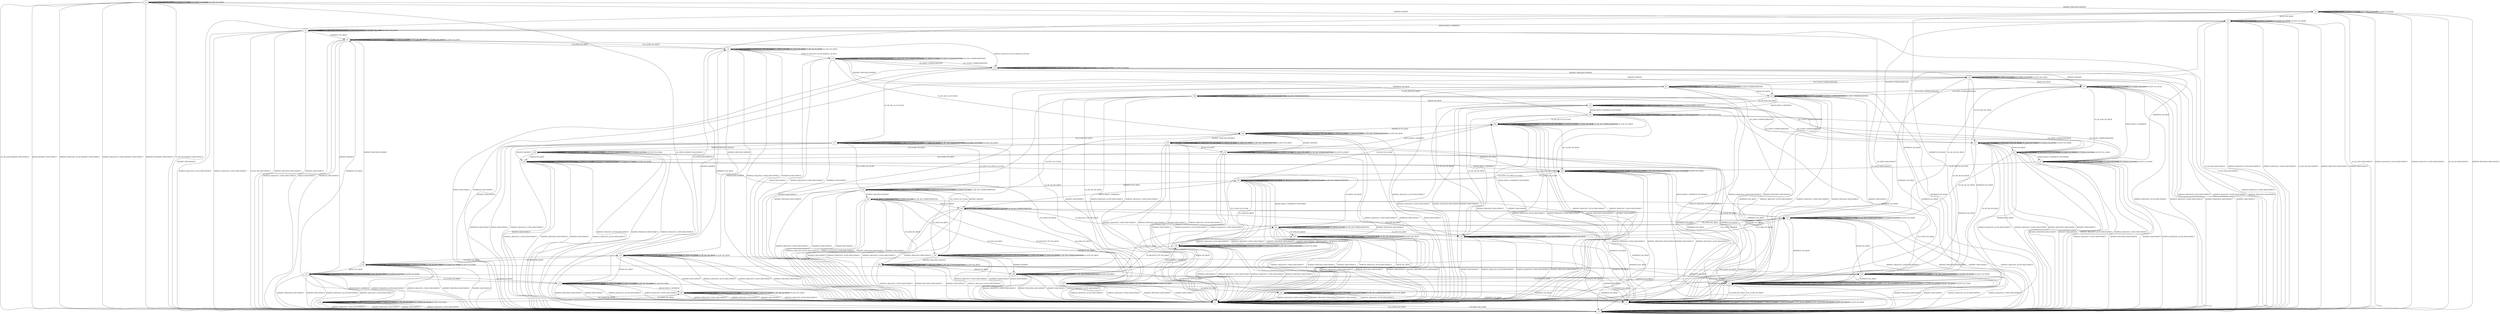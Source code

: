 digraph G {
label=""
s0
s1
s2
s3
s4
s5
s6
s7
s8
s9
s10
s11
s12
s13
s14
s15
s16
s17
s18
s19
s20
s21
s22
s23
s24
s25
s26
s27
s28
s29
s30
s31
s32
s33
s34
s35
s36
s37
s38
s39
s40
s41
s42
s43
s44
s45
s46
s47
s48
s49
s50
s0 [label="s0"];
s0 -> s3[label=<<table border="0" cellpadding="1" cellspacing="0"><tr><td>UA_PK_NOK</td><td>/</td><td>KEXINIT+DISCONNECT</td></tr></table>>]
s0 -> s3[label=<<table border="0" cellpadding="1" cellspacing="0"><tr><td>KEX30</td><td>/</td><td>KEXINIT+DISCONNECT</td></tr></table>>]
s0 -> s3[label=<<table border="0" cellpadding="1" cellspacing="0"><tr><td>SERVICE_REQUEST_AUTH</td><td>/</td><td>KEXINIT+DISCONNECT</td></tr></table>>]
s0 -> s3[label=<<table border="0" cellpadding="1" cellspacing="0"><tr><td>SERVICE_REQUEST_CONN</td><td>/</td><td>KEXINIT+DISCONNECT</td></tr></table>>]
s0 -> s3[label=<<table border="0" cellpadding="1" cellspacing="0"><tr><td>NEWKEYS</td><td>/</td><td>KEXINIT+DISCONNECT</td></tr></table>>]
s0 -> s0[label=<<table border="0" cellpadding="1" cellspacing="0"><tr><td>CH_REQUEST_PTY</td><td>/</td><td>CH_NONE</td></tr></table>>]
s0 -> s1[label=<<table border="0" cellpadding="1" cellspacing="0"><tr><td>CH_OPEN</td><td>/</td><td>KEXINIT+DISCONNECT</td></tr></table>>]
s0 -> s0[label=<<table border="0" cellpadding="1" cellspacing="0"><tr><td>CH_DATA</td><td>/</td><td>CH_NONE</td></tr></table>>]
s0 -> s3[label=<<table border="0" cellpadding="1" cellspacing="0"><tr><td>UA_PK_OK</td><td>/</td><td>KEXINIT+DISCONNECT</td></tr></table>>]
s0 -> s2[label=<<table border="0" cellpadding="1" cellspacing="0"><tr><td>KEXINIT_PROCEED</td><td>/</td><td>KEXINIT</td></tr></table>>]
s0 -> s0[label=<<table border="0" cellpadding="1" cellspacing="0"><tr><td>CH_CLOSE</td><td>/</td><td>CH_NONE</td></tr></table>>]
s0 -> s4[label=<<table border="0" cellpadding="1" cellspacing="0"><tr><td>KEXINIT</td><td>/</td><td>KEXINIT</td></tr></table>>]
s0 -> s0[label=<<table border="0" cellpadding="1" cellspacing="0"><tr><td>CH_EOF</td><td>/</td><td>CH_NONE</td></tr></table>>]
s1 [label="s1"];
s1 -> s1[label=<<table border="0" cellpadding="1" cellspacing="0"><tr><td>UA_PK_NOK</td><td>/</td><td>NO_CONN</td></tr></table>>]
s1 -> s1[label=<<table border="0" cellpadding="1" cellspacing="0"><tr><td>KEX30</td><td>/</td><td>NO_CONN</td></tr></table>>]
s1 -> s1[label=<<table border="0" cellpadding="1" cellspacing="0"><tr><td>SERVICE_REQUEST_AUTH</td><td>/</td><td>NO_CONN</td></tr></table>>]
s1 -> s1[label=<<table border="0" cellpadding="1" cellspacing="0"><tr><td>SERVICE_REQUEST_CONN</td><td>/</td><td>NO_CONN</td></tr></table>>]
s1 -> s1[label=<<table border="0" cellpadding="1" cellspacing="0"><tr><td>NEWKEYS</td><td>/</td><td>NO_CONN</td></tr></table>>]
s1 -> s1[label=<<table border="0" cellpadding="1" cellspacing="0"><tr><td>CH_REQUEST_PTY</td><td>/</td><td>NO_CONN</td></tr></table>>]
s1 -> s1[label=<<table border="0" cellpadding="1" cellspacing="0"><tr><td>CH_OPEN</td><td>/</td><td>CH_MAX</td></tr></table>>]
s1 -> s1[label=<<table border="0" cellpadding="1" cellspacing="0"><tr><td>CH_DATA</td><td>/</td><td>NO_CONN</td></tr></table>>]
s1 -> s1[label=<<table border="0" cellpadding="1" cellspacing="0"><tr><td>UA_PK_OK</td><td>/</td><td>NO_CONN</td></tr></table>>]
s1 -> s1[label=<<table border="0" cellpadding="1" cellspacing="0"><tr><td>KEXINIT_PROCEED</td><td>/</td><td>NO_CONN</td></tr></table>>]
s1 -> s3[label=<<table border="0" cellpadding="1" cellspacing="0"><tr><td>CH_CLOSE</td><td>/</td><td>NO_CONN</td></tr></table>>]
s1 -> s1[label=<<table border="0" cellpadding="1" cellspacing="0"><tr><td>KEXINIT</td><td>/</td><td>NO_CONN</td></tr></table>>]
s1 -> s1[label=<<table border="0" cellpadding="1" cellspacing="0"><tr><td>CH_EOF</td><td>/</td><td>NO_CONN</td></tr></table>>]
s2 [label="s2"];
s2 -> s3[label=<<table border="0" cellpadding="1" cellspacing="0"><tr><td>UA_PK_NOK</td><td>/</td><td>DISCONNECT</td></tr></table>>]
s2 -> s4[label=<<table border="0" cellpadding="1" cellspacing="0"><tr><td>KEX30</td><td>/</td><td>NO_RESP</td></tr></table>>]
s2 -> s3[label=<<table border="0" cellpadding="1" cellspacing="0"><tr><td>SERVICE_REQUEST_AUTH</td><td>/</td><td>DISCONNECT</td></tr></table>>]
s2 -> s3[label=<<table border="0" cellpadding="1" cellspacing="0"><tr><td>SERVICE_REQUEST_CONN</td><td>/</td><td>DISCONNECT</td></tr></table>>]
s2 -> s5[label=<<table border="0" cellpadding="1" cellspacing="0"><tr><td>NEWKEYS</td><td>/</td><td>NO_RESP</td></tr></table>>]
s2 -> s2[label=<<table border="0" cellpadding="1" cellspacing="0"><tr><td>CH_REQUEST_PTY</td><td>/</td><td>CH_NONE</td></tr></table>>]
s2 -> s1[label=<<table border="0" cellpadding="1" cellspacing="0"><tr><td>CH_OPEN</td><td>/</td><td>DISCONNECT</td></tr></table>>]
s2 -> s2[label=<<table border="0" cellpadding="1" cellspacing="0"><tr><td>CH_DATA</td><td>/</td><td>CH_NONE</td></tr></table>>]
s2 -> s3[label=<<table border="0" cellpadding="1" cellspacing="0"><tr><td>UA_PK_OK</td><td>/</td><td>DISCONNECT</td></tr></table>>]
s2 -> s3[label=<<table border="0" cellpadding="1" cellspacing="0"><tr><td>KEXINIT_PROCEED</td><td>/</td><td>DISCONNECT</td></tr></table>>]
s2 -> s2[label=<<table border="0" cellpadding="1" cellspacing="0"><tr><td>CH_CLOSE</td><td>/</td><td>CH_NONE</td></tr></table>>]
s2 -> s3[label=<<table border="0" cellpadding="1" cellspacing="0"><tr><td>KEXINIT</td><td>/</td><td>DISCONNECT</td></tr></table>>]
s2 -> s2[label=<<table border="0" cellpadding="1" cellspacing="0"><tr><td>CH_EOF</td><td>/</td><td>CH_NONE</td></tr></table>>]
s3 [label="s3"];
s3 -> s3[label=<<table border="0" cellpadding="1" cellspacing="0"><tr><td>UA_PK_NOK</td><td>/</td><td>NO_CONN</td></tr></table>>]
s3 -> s3[label=<<table border="0" cellpadding="1" cellspacing="0"><tr><td>KEX30</td><td>/</td><td>NO_CONN</td></tr></table>>]
s3 -> s3[label=<<table border="0" cellpadding="1" cellspacing="0"><tr><td>SERVICE_REQUEST_AUTH</td><td>/</td><td>NO_CONN</td></tr></table>>]
s3 -> s3[label=<<table border="0" cellpadding="1" cellspacing="0"><tr><td>SERVICE_REQUEST_CONN</td><td>/</td><td>NO_CONN</td></tr></table>>]
s3 -> s3[label=<<table border="0" cellpadding="1" cellspacing="0"><tr><td>NEWKEYS</td><td>/</td><td>NO_CONN</td></tr></table>>]
s3 -> s3[label=<<table border="0" cellpadding="1" cellspacing="0"><tr><td>CH_REQUEST_PTY</td><td>/</td><td>CH_NONE</td></tr></table>>]
s3 -> s1[label=<<table border="0" cellpadding="1" cellspacing="0"><tr><td>CH_OPEN</td><td>/</td><td>NO_CONN</td></tr></table>>]
s3 -> s3[label=<<table border="0" cellpadding="1" cellspacing="0"><tr><td>CH_DATA</td><td>/</td><td>CH_NONE</td></tr></table>>]
s3 -> s3[label=<<table border="0" cellpadding="1" cellspacing="0"><tr><td>UA_PK_OK</td><td>/</td><td>NO_CONN</td></tr></table>>]
s3 -> s3[label=<<table border="0" cellpadding="1" cellspacing="0"><tr><td>KEXINIT_PROCEED</td><td>/</td><td>NO_CONN</td></tr></table>>]
s3 -> s3[label=<<table border="0" cellpadding="1" cellspacing="0"><tr><td>CH_CLOSE</td><td>/</td><td>CH_NONE</td></tr></table>>]
s3 -> s3[label=<<table border="0" cellpadding="1" cellspacing="0"><tr><td>KEXINIT</td><td>/</td><td>NO_CONN</td></tr></table>>]
s3 -> s3[label=<<table border="0" cellpadding="1" cellspacing="0"><tr><td>CH_EOF</td><td>/</td><td>CH_NONE</td></tr></table>>]
s4 [label="s4"];
s4 -> s3[label=<<table border="0" cellpadding="1" cellspacing="0"><tr><td>UA_PK_NOK</td><td>/</td><td>DISCONNECT</td></tr></table>>]
s4 -> s6[label=<<table border="0" cellpadding="1" cellspacing="0"><tr><td>KEX30</td><td>/</td><td>KEX31+NEWKEYS</td></tr></table>>]
s4 -> s3[label=<<table border="0" cellpadding="1" cellspacing="0"><tr><td>SERVICE_REQUEST_AUTH</td><td>/</td><td>DISCONNECT</td></tr></table>>]
s4 -> s3[label=<<table border="0" cellpadding="1" cellspacing="0"><tr><td>SERVICE_REQUEST_CONN</td><td>/</td><td>DISCONNECT</td></tr></table>>]
s4 -> s5[label=<<table border="0" cellpadding="1" cellspacing="0"><tr><td>NEWKEYS</td><td>/</td><td>NO_RESP</td></tr></table>>]
s4 -> s4[label=<<table border="0" cellpadding="1" cellspacing="0"><tr><td>CH_REQUEST_PTY</td><td>/</td><td>CH_NONE</td></tr></table>>]
s4 -> s1[label=<<table border="0" cellpadding="1" cellspacing="0"><tr><td>CH_OPEN</td><td>/</td><td>DISCONNECT</td></tr></table>>]
s4 -> s4[label=<<table border="0" cellpadding="1" cellspacing="0"><tr><td>CH_DATA</td><td>/</td><td>CH_NONE</td></tr></table>>]
s4 -> s3[label=<<table border="0" cellpadding="1" cellspacing="0"><tr><td>UA_PK_OK</td><td>/</td><td>DISCONNECT</td></tr></table>>]
s4 -> s3[label=<<table border="0" cellpadding="1" cellspacing="0"><tr><td>KEXINIT_PROCEED</td><td>/</td><td>DISCONNECT</td></tr></table>>]
s4 -> s4[label=<<table border="0" cellpadding="1" cellspacing="0"><tr><td>CH_CLOSE</td><td>/</td><td>CH_NONE</td></tr></table>>]
s4 -> s3[label=<<table border="0" cellpadding="1" cellspacing="0"><tr><td>KEXINIT</td><td>/</td><td>DISCONNECT</td></tr></table>>]
s4 -> s4[label=<<table border="0" cellpadding="1" cellspacing="0"><tr><td>CH_EOF</td><td>/</td><td>CH_NONE</td></tr></table>>]
s5 [label="s5"];
s5 -> s5[label=<<table border="0" cellpadding="1" cellspacing="0"><tr><td>UA_PK_NOK</td><td>/</td><td>NO_RESP</td></tr></table>>]
s5 -> s5[label=<<table border="0" cellpadding="1" cellspacing="0"><tr><td>KEX30</td><td>/</td><td>NO_RESP</td></tr></table>>]
s5 -> s5[label=<<table border="0" cellpadding="1" cellspacing="0"><tr><td>SERVICE_REQUEST_AUTH</td><td>/</td><td>NO_RESP</td></tr></table>>]
s5 -> s5[label=<<table border="0" cellpadding="1" cellspacing="0"><tr><td>SERVICE_REQUEST_CONN</td><td>/</td><td>NO_RESP</td></tr></table>>]
s5 -> s5[label=<<table border="0" cellpadding="1" cellspacing="0"><tr><td>NEWKEYS</td><td>/</td><td>NO_RESP</td></tr></table>>]
s5 -> s5[label=<<table border="0" cellpadding="1" cellspacing="0"><tr><td>CH_REQUEST_PTY</td><td>/</td><td>CH_NONE</td></tr></table>>]
s5 -> s7[label=<<table border="0" cellpadding="1" cellspacing="0"><tr><td>CH_OPEN</td><td>/</td><td>NO_RESP</td></tr></table>>]
s5 -> s5[label=<<table border="0" cellpadding="1" cellspacing="0"><tr><td>CH_DATA</td><td>/</td><td>CH_NONE</td></tr></table>>]
s5 -> s5[label=<<table border="0" cellpadding="1" cellspacing="0"><tr><td>UA_PK_OK</td><td>/</td><td>NO_RESP</td></tr></table>>]
s5 -> s5[label=<<table border="0" cellpadding="1" cellspacing="0"><tr><td>KEXINIT_PROCEED</td><td>/</td><td>NO_RESP</td></tr></table>>]
s5 -> s5[label=<<table border="0" cellpadding="1" cellspacing="0"><tr><td>CH_CLOSE</td><td>/</td><td>CH_NONE</td></tr></table>>]
s5 -> s5[label=<<table border="0" cellpadding="1" cellspacing="0"><tr><td>KEXINIT</td><td>/</td><td>NO_RESP</td></tr></table>>]
s5 -> s5[label=<<table border="0" cellpadding="1" cellspacing="0"><tr><td>CH_EOF</td><td>/</td><td>CH_NONE</td></tr></table>>]
s6 [label="s6"];
s6 -> s3[label=<<table border="0" cellpadding="1" cellspacing="0"><tr><td>UA_PK_NOK</td><td>/</td><td>DISCONNECT</td></tr></table>>]
s6 -> s6[label=<<table border="0" cellpadding="1" cellspacing="0"><tr><td>KEX30</td><td>/</td><td>NO_RESP</td></tr></table>>]
s6 -> s3[label=<<table border="0" cellpadding="1" cellspacing="0"><tr><td>SERVICE_REQUEST_AUTH</td><td>/</td><td>DISCONNECT</td></tr></table>>]
s6 -> s3[label=<<table border="0" cellpadding="1" cellspacing="0"><tr><td>SERVICE_REQUEST_CONN</td><td>/</td><td>DISCONNECT</td></tr></table>>]
s6 -> s8[label=<<table border="0" cellpadding="1" cellspacing="0"><tr><td>NEWKEYS</td><td>/</td><td>NO_RESP</td></tr></table>>]
s6 -> s6[label=<<table border="0" cellpadding="1" cellspacing="0"><tr><td>CH_REQUEST_PTY</td><td>/</td><td>CH_NONE</td></tr></table>>]
s6 -> s1[label=<<table border="0" cellpadding="1" cellspacing="0"><tr><td>CH_OPEN</td><td>/</td><td>DISCONNECT</td></tr></table>>]
s6 -> s6[label=<<table border="0" cellpadding="1" cellspacing="0"><tr><td>CH_DATA</td><td>/</td><td>CH_NONE</td></tr></table>>]
s6 -> s3[label=<<table border="0" cellpadding="1" cellspacing="0"><tr><td>UA_PK_OK</td><td>/</td><td>DISCONNECT</td></tr></table>>]
s6 -> s3[label=<<table border="0" cellpadding="1" cellspacing="0"><tr><td>KEXINIT_PROCEED</td><td>/</td><td>DISCONNECT</td></tr></table>>]
s6 -> s6[label=<<table border="0" cellpadding="1" cellspacing="0"><tr><td>CH_CLOSE</td><td>/</td><td>CH_NONE</td></tr></table>>]
s6 -> s3[label=<<table border="0" cellpadding="1" cellspacing="0"><tr><td>KEXINIT</td><td>/</td><td>DISCONNECT</td></tr></table>>]
s6 -> s6[label=<<table border="0" cellpadding="1" cellspacing="0"><tr><td>CH_EOF</td><td>/</td><td>CH_NONE</td></tr></table>>]
s7 [label="s7"];
s7 -> s7[label=<<table border="0" cellpadding="1" cellspacing="0"><tr><td>UA_PK_NOK</td><td>/</td><td>NO_RESP</td></tr></table>>]
s7 -> s7[label=<<table border="0" cellpadding="1" cellspacing="0"><tr><td>KEX30</td><td>/</td><td>NO_RESP</td></tr></table>>]
s7 -> s7[label=<<table border="0" cellpadding="1" cellspacing="0"><tr><td>SERVICE_REQUEST_AUTH</td><td>/</td><td>NO_RESP</td></tr></table>>]
s7 -> s7[label=<<table border="0" cellpadding="1" cellspacing="0"><tr><td>SERVICE_REQUEST_CONN</td><td>/</td><td>NO_RESP</td></tr></table>>]
s7 -> s7[label=<<table border="0" cellpadding="1" cellspacing="0"><tr><td>NEWKEYS</td><td>/</td><td>NO_RESP</td></tr></table>>]
s7 -> s7[label=<<table border="0" cellpadding="1" cellspacing="0"><tr><td>CH_REQUEST_PTY</td><td>/</td><td>NO_RESP</td></tr></table>>]
s7 -> s7[label=<<table border="0" cellpadding="1" cellspacing="0"><tr><td>CH_OPEN</td><td>/</td><td>CH_MAX</td></tr></table>>]
s7 -> s7[label=<<table border="0" cellpadding="1" cellspacing="0"><tr><td>CH_DATA</td><td>/</td><td>NO_RESP</td></tr></table>>]
s7 -> s7[label=<<table border="0" cellpadding="1" cellspacing="0"><tr><td>UA_PK_OK</td><td>/</td><td>NO_RESP</td></tr></table>>]
s7 -> s7[label=<<table border="0" cellpadding="1" cellspacing="0"><tr><td>KEXINIT_PROCEED</td><td>/</td><td>NO_RESP</td></tr></table>>]
s7 -> s5[label=<<table border="0" cellpadding="1" cellspacing="0"><tr><td>CH_CLOSE</td><td>/</td><td>NO_RESP</td></tr></table>>]
s7 -> s7[label=<<table border="0" cellpadding="1" cellspacing="0"><tr><td>KEXINIT</td><td>/</td><td>NO_RESP</td></tr></table>>]
s7 -> s7[label=<<table border="0" cellpadding="1" cellspacing="0"><tr><td>CH_EOF</td><td>/</td><td>NO_RESP</td></tr></table>>]
s8 [label="s8"];
s8 -> s8[label=<<table border="0" cellpadding="1" cellspacing="0"><tr><td>UA_PK_NOK</td><td>/</td><td>NO_RESP</td></tr></table>>]
s8 -> s3[label=<<table border="0" cellpadding="1" cellspacing="0"><tr><td>KEX30</td><td>/</td><td>DISCONNECT</td></tr></table>>]
s8 -> s12[label=<<table border="0" cellpadding="1" cellspacing="0"><tr><td>SERVICE_REQUEST_AUTH</td><td>/</td><td>SERVICE_ACCEPT</td></tr></table>>]
s8 -> s3[label=<<table border="0" cellpadding="1" cellspacing="0"><tr><td>SERVICE_REQUEST_CONN</td><td>/</td><td>DISCONNECT</td></tr></table>>]
s8 -> s3[label=<<table border="0" cellpadding="1" cellspacing="0"><tr><td>NEWKEYS</td><td>/</td><td>DISCONNECT</td></tr></table>>]
s8 -> s8[label=<<table border="0" cellpadding="1" cellspacing="0"><tr><td>CH_REQUEST_PTY</td><td>/</td><td>CH_NONE</td></tr></table>>]
s8 -> s9[label=<<table border="0" cellpadding="1" cellspacing="0"><tr><td>CH_OPEN</td><td>/</td><td>NO_RESP</td></tr></table>>]
s8 -> s8[label=<<table border="0" cellpadding="1" cellspacing="0"><tr><td>CH_DATA</td><td>/</td><td>CH_NONE</td></tr></table>>]
s8 -> s8[label=<<table border="0" cellpadding="1" cellspacing="0"><tr><td>UA_PK_OK</td><td>/</td><td>NO_RESP</td></tr></table>>]
s8 -> s10[label=<<table border="0" cellpadding="1" cellspacing="0"><tr><td>KEXINIT_PROCEED</td><td>/</td><td>KEXINIT</td></tr></table>>]
s8 -> s8[label=<<table border="0" cellpadding="1" cellspacing="0"><tr><td>CH_CLOSE</td><td>/</td><td>CH_NONE</td></tr></table>>]
s8 -> s11[label=<<table border="0" cellpadding="1" cellspacing="0"><tr><td>KEXINIT</td><td>/</td><td>KEXINIT</td></tr></table>>]
s8 -> s8[label=<<table border="0" cellpadding="1" cellspacing="0"><tr><td>CH_EOF</td><td>/</td><td>CH_NONE</td></tr></table>>]
s9 [label="s9"];
s9 -> s9[label=<<table border="0" cellpadding="1" cellspacing="0"><tr><td>UA_PK_NOK</td><td>/</td><td>NO_RESP</td></tr></table>>]
s9 -> s1[label=<<table border="0" cellpadding="1" cellspacing="0"><tr><td>KEX30</td><td>/</td><td>DISCONNECT</td></tr></table>>]
s9 -> s15[label=<<table border="0" cellpadding="1" cellspacing="0"><tr><td>SERVICE_REQUEST_AUTH</td><td>/</td><td>SERVICE_ACCEPT</td></tr></table>>]
s9 -> s1[label=<<table border="0" cellpadding="1" cellspacing="0"><tr><td>SERVICE_REQUEST_CONN</td><td>/</td><td>DISCONNECT</td></tr></table>>]
s9 -> s1[label=<<table border="0" cellpadding="1" cellspacing="0"><tr><td>NEWKEYS</td><td>/</td><td>DISCONNECT</td></tr></table>>]
s9 -> s9[label=<<table border="0" cellpadding="1" cellspacing="0"><tr><td>CH_REQUEST_PTY</td><td>/</td><td>NO_RESP</td></tr></table>>]
s9 -> s9[label=<<table border="0" cellpadding="1" cellspacing="0"><tr><td>CH_OPEN</td><td>/</td><td>CH_MAX</td></tr></table>>]
s9 -> s9[label=<<table border="0" cellpadding="1" cellspacing="0"><tr><td>CH_DATA</td><td>/</td><td>NO_RESP</td></tr></table>>]
s9 -> s9[label=<<table border="0" cellpadding="1" cellspacing="0"><tr><td>UA_PK_OK</td><td>/</td><td>NO_RESP</td></tr></table>>]
s9 -> s13[label=<<table border="0" cellpadding="1" cellspacing="0"><tr><td>KEXINIT_PROCEED</td><td>/</td><td>KEXINIT</td></tr></table>>]
s9 -> s8[label=<<table border="0" cellpadding="1" cellspacing="0"><tr><td>CH_CLOSE</td><td>/</td><td>NO_RESP</td></tr></table>>]
s9 -> s14[label=<<table border="0" cellpadding="1" cellspacing="0"><tr><td>KEXINIT</td><td>/</td><td>KEXINIT</td></tr></table>>]
s9 -> s9[label=<<table border="0" cellpadding="1" cellspacing="0"><tr><td>CH_EOF</td><td>/</td><td>NO_RESP</td></tr></table>>]
s10 [label="s10"];
s10 -> s10[label=<<table border="0" cellpadding="1" cellspacing="0"><tr><td>UA_PK_NOK</td><td>/</td><td>NO_RESP</td></tr></table>>]
s10 -> s11[label=<<table border="0" cellpadding="1" cellspacing="0"><tr><td>KEX30</td><td>/</td><td>NO_RESP</td></tr></table>>]
s10 -> s3[label=<<table border="0" cellpadding="1" cellspacing="0"><tr><td>SERVICE_REQUEST_AUTH</td><td>/</td><td>DISCONNECT</td></tr></table>>]
s10 -> s3[label=<<table border="0" cellpadding="1" cellspacing="0"><tr><td>SERVICE_REQUEST_CONN</td><td>/</td><td>DISCONNECT</td></tr></table>>]
s10 -> s5[label=<<table border="0" cellpadding="1" cellspacing="0"><tr><td>NEWKEYS</td><td>/</td><td>NO_RESP</td></tr></table>>]
s10 -> s10[label=<<table border="0" cellpadding="1" cellspacing="0"><tr><td>CH_REQUEST_PTY</td><td>/</td><td>CH_NONE</td></tr></table>>]
s10 -> s13[label=<<table border="0" cellpadding="1" cellspacing="0"><tr><td>CH_OPEN</td><td>/</td><td>NO_RESP</td></tr></table>>]
s10 -> s10[label=<<table border="0" cellpadding="1" cellspacing="0"><tr><td>CH_DATA</td><td>/</td><td>CH_NONE</td></tr></table>>]
s10 -> s10[label=<<table border="0" cellpadding="1" cellspacing="0"><tr><td>UA_PK_OK</td><td>/</td><td>NO_RESP</td></tr></table>>]
s10 -> s3[label=<<table border="0" cellpadding="1" cellspacing="0"><tr><td>KEXINIT_PROCEED</td><td>/</td><td>DISCONNECT</td></tr></table>>]
s10 -> s10[label=<<table border="0" cellpadding="1" cellspacing="0"><tr><td>CH_CLOSE</td><td>/</td><td>CH_NONE</td></tr></table>>]
s10 -> s3[label=<<table border="0" cellpadding="1" cellspacing="0"><tr><td>KEXINIT</td><td>/</td><td>DISCONNECT</td></tr></table>>]
s10 -> s10[label=<<table border="0" cellpadding="1" cellspacing="0"><tr><td>CH_EOF</td><td>/</td><td>CH_NONE</td></tr></table>>]
s11 [label="s11"];
s11 -> s11[label=<<table border="0" cellpadding="1" cellspacing="0"><tr><td>UA_PK_NOK</td><td>/</td><td>NO_RESP</td></tr></table>>]
s11 -> s16[label=<<table border="0" cellpadding="1" cellspacing="0"><tr><td>KEX30</td><td>/</td><td>KEX31+NEWKEYS</td></tr></table>>]
s11 -> s3[label=<<table border="0" cellpadding="1" cellspacing="0"><tr><td>SERVICE_REQUEST_AUTH</td><td>/</td><td>DISCONNECT</td></tr></table>>]
s11 -> s3[label=<<table border="0" cellpadding="1" cellspacing="0"><tr><td>SERVICE_REQUEST_CONN</td><td>/</td><td>DISCONNECT</td></tr></table>>]
s11 -> s5[label=<<table border="0" cellpadding="1" cellspacing="0"><tr><td>NEWKEYS</td><td>/</td><td>NO_RESP</td></tr></table>>]
s11 -> s11[label=<<table border="0" cellpadding="1" cellspacing="0"><tr><td>CH_REQUEST_PTY</td><td>/</td><td>CH_NONE</td></tr></table>>]
s11 -> s14[label=<<table border="0" cellpadding="1" cellspacing="0"><tr><td>CH_OPEN</td><td>/</td><td>NO_RESP</td></tr></table>>]
s11 -> s11[label=<<table border="0" cellpadding="1" cellspacing="0"><tr><td>CH_DATA</td><td>/</td><td>CH_NONE</td></tr></table>>]
s11 -> s11[label=<<table border="0" cellpadding="1" cellspacing="0"><tr><td>UA_PK_OK</td><td>/</td><td>NO_RESP</td></tr></table>>]
s11 -> s3[label=<<table border="0" cellpadding="1" cellspacing="0"><tr><td>KEXINIT_PROCEED</td><td>/</td><td>DISCONNECT</td></tr></table>>]
s11 -> s11[label=<<table border="0" cellpadding="1" cellspacing="0"><tr><td>CH_CLOSE</td><td>/</td><td>CH_NONE</td></tr></table>>]
s11 -> s3[label=<<table border="0" cellpadding="1" cellspacing="0"><tr><td>KEXINIT</td><td>/</td><td>DISCONNECT</td></tr></table>>]
s11 -> s11[label=<<table border="0" cellpadding="1" cellspacing="0"><tr><td>CH_EOF</td><td>/</td><td>CH_NONE</td></tr></table>>]
s12 [label="s12"];
s12 -> s12[label=<<table border="0" cellpadding="1" cellspacing="0"><tr><td>UA_PK_NOK</td><td>/</td><td>UA_FAILURE</td></tr></table>>]
s12 -> s3[label=<<table border="0" cellpadding="1" cellspacing="0"><tr><td>KEX30</td><td>/</td><td>DISCONNECT</td></tr></table>>]
s12 -> s12[label=<<table border="0" cellpadding="1" cellspacing="0"><tr><td>SERVICE_REQUEST_AUTH</td><td>/</td><td>SERVICE_ACCEPT</td></tr></table>>]
s12 -> s3[label=<<table border="0" cellpadding="1" cellspacing="0"><tr><td>SERVICE_REQUEST_CONN</td><td>/</td><td>DISCONNECT</td></tr></table>>]
s12 -> s3[label=<<table border="0" cellpadding="1" cellspacing="0"><tr><td>NEWKEYS</td><td>/</td><td>DISCONNECT</td></tr></table>>]
s12 -> s12[label=<<table border="0" cellpadding="1" cellspacing="0"><tr><td>CH_REQUEST_PTY</td><td>/</td><td>CH_NONE</td></tr></table>>]
s12 -> s15[label=<<table border="0" cellpadding="1" cellspacing="0"><tr><td>CH_OPEN</td><td>/</td><td>UNIMPLEMENTED</td></tr></table>>]
s12 -> s12[label=<<table border="0" cellpadding="1" cellspacing="0"><tr><td>CH_DATA</td><td>/</td><td>CH_NONE</td></tr></table>>]
s12 -> s17[label=<<table border="0" cellpadding="1" cellspacing="0"><tr><td>UA_PK_OK</td><td>/</td><td>UA_SUCCESS</td></tr></table>>]
s12 -> s18[label=<<table border="0" cellpadding="1" cellspacing="0"><tr><td>KEXINIT_PROCEED</td><td>/</td><td>KEXINIT</td></tr></table>>]
s12 -> s12[label=<<table border="0" cellpadding="1" cellspacing="0"><tr><td>CH_CLOSE</td><td>/</td><td>CH_NONE</td></tr></table>>]
s12 -> s19[label=<<table border="0" cellpadding="1" cellspacing="0"><tr><td>KEXINIT</td><td>/</td><td>KEXINIT</td></tr></table>>]
s12 -> s12[label=<<table border="0" cellpadding="1" cellspacing="0"><tr><td>CH_EOF</td><td>/</td><td>CH_NONE</td></tr></table>>]
s13 [label="s13"];
s13 -> s13[label=<<table border="0" cellpadding="1" cellspacing="0"><tr><td>UA_PK_NOK</td><td>/</td><td>NO_RESP</td></tr></table>>]
s13 -> s14[label=<<table border="0" cellpadding="1" cellspacing="0"><tr><td>KEX30</td><td>/</td><td>NO_RESP</td></tr></table>>]
s13 -> s1[label=<<table border="0" cellpadding="1" cellspacing="0"><tr><td>SERVICE_REQUEST_AUTH</td><td>/</td><td>DISCONNECT</td></tr></table>>]
s13 -> s1[label=<<table border="0" cellpadding="1" cellspacing="0"><tr><td>SERVICE_REQUEST_CONN</td><td>/</td><td>DISCONNECT</td></tr></table>>]
s13 -> s7[label=<<table border="0" cellpadding="1" cellspacing="0"><tr><td>NEWKEYS</td><td>/</td><td>NO_RESP</td></tr></table>>]
s13 -> s13[label=<<table border="0" cellpadding="1" cellspacing="0"><tr><td>CH_REQUEST_PTY</td><td>/</td><td>NO_RESP</td></tr></table>>]
s13 -> s13[label=<<table border="0" cellpadding="1" cellspacing="0"><tr><td>CH_OPEN</td><td>/</td><td>CH_MAX</td></tr></table>>]
s13 -> s13[label=<<table border="0" cellpadding="1" cellspacing="0"><tr><td>CH_DATA</td><td>/</td><td>NO_RESP</td></tr></table>>]
s13 -> s13[label=<<table border="0" cellpadding="1" cellspacing="0"><tr><td>UA_PK_OK</td><td>/</td><td>NO_RESP</td></tr></table>>]
s13 -> s1[label=<<table border="0" cellpadding="1" cellspacing="0"><tr><td>KEXINIT_PROCEED</td><td>/</td><td>DISCONNECT</td></tr></table>>]
s13 -> s10[label=<<table border="0" cellpadding="1" cellspacing="0"><tr><td>CH_CLOSE</td><td>/</td><td>NO_RESP</td></tr></table>>]
s13 -> s1[label=<<table border="0" cellpadding="1" cellspacing="0"><tr><td>KEXINIT</td><td>/</td><td>DISCONNECT</td></tr></table>>]
s13 -> s13[label=<<table border="0" cellpadding="1" cellspacing="0"><tr><td>CH_EOF</td><td>/</td><td>NO_RESP</td></tr></table>>]
s14 [label="s14"];
s14 -> s14[label=<<table border="0" cellpadding="1" cellspacing="0"><tr><td>UA_PK_NOK</td><td>/</td><td>NO_RESP</td></tr></table>>]
s14 -> s20[label=<<table border="0" cellpadding="1" cellspacing="0"><tr><td>KEX30</td><td>/</td><td>KEX31+NEWKEYS</td></tr></table>>]
s14 -> s1[label=<<table border="0" cellpadding="1" cellspacing="0"><tr><td>SERVICE_REQUEST_AUTH</td><td>/</td><td>DISCONNECT</td></tr></table>>]
s14 -> s1[label=<<table border="0" cellpadding="1" cellspacing="0"><tr><td>SERVICE_REQUEST_CONN</td><td>/</td><td>DISCONNECT</td></tr></table>>]
s14 -> s7[label=<<table border="0" cellpadding="1" cellspacing="0"><tr><td>NEWKEYS</td><td>/</td><td>NO_RESP</td></tr></table>>]
s14 -> s14[label=<<table border="0" cellpadding="1" cellspacing="0"><tr><td>CH_REQUEST_PTY</td><td>/</td><td>NO_RESP</td></tr></table>>]
s14 -> s14[label=<<table border="0" cellpadding="1" cellspacing="0"><tr><td>CH_OPEN</td><td>/</td><td>CH_MAX</td></tr></table>>]
s14 -> s14[label=<<table border="0" cellpadding="1" cellspacing="0"><tr><td>CH_DATA</td><td>/</td><td>NO_RESP</td></tr></table>>]
s14 -> s14[label=<<table border="0" cellpadding="1" cellspacing="0"><tr><td>UA_PK_OK</td><td>/</td><td>NO_RESP</td></tr></table>>]
s14 -> s1[label=<<table border="0" cellpadding="1" cellspacing="0"><tr><td>KEXINIT_PROCEED</td><td>/</td><td>DISCONNECT</td></tr></table>>]
s14 -> s11[label=<<table border="0" cellpadding="1" cellspacing="0"><tr><td>CH_CLOSE</td><td>/</td><td>NO_RESP</td></tr></table>>]
s14 -> s1[label=<<table border="0" cellpadding="1" cellspacing="0"><tr><td>KEXINIT</td><td>/</td><td>DISCONNECT</td></tr></table>>]
s14 -> s14[label=<<table border="0" cellpadding="1" cellspacing="0"><tr><td>CH_EOF</td><td>/</td><td>NO_RESP</td></tr></table>>]
s15 [label="s15"];
s15 -> s15[label=<<table border="0" cellpadding="1" cellspacing="0"><tr><td>UA_PK_NOK</td><td>/</td><td>UA_FAILURE</td></tr></table>>]
s15 -> s1[label=<<table border="0" cellpadding="1" cellspacing="0"><tr><td>KEX30</td><td>/</td><td>DISCONNECT</td></tr></table>>]
s15 -> s15[label=<<table border="0" cellpadding="1" cellspacing="0"><tr><td>SERVICE_REQUEST_AUTH</td><td>/</td><td>SERVICE_ACCEPT</td></tr></table>>]
s15 -> s1[label=<<table border="0" cellpadding="1" cellspacing="0"><tr><td>SERVICE_REQUEST_CONN</td><td>/</td><td>DISCONNECT</td></tr></table>>]
s15 -> s1[label=<<table border="0" cellpadding="1" cellspacing="0"><tr><td>NEWKEYS</td><td>/</td><td>DISCONNECT</td></tr></table>>]
s15 -> s15[label=<<table border="0" cellpadding="1" cellspacing="0"><tr><td>CH_REQUEST_PTY</td><td>/</td><td>UNIMPLEMENTED</td></tr></table>>]
s15 -> s15[label=<<table border="0" cellpadding="1" cellspacing="0"><tr><td>CH_OPEN</td><td>/</td><td>CH_MAX</td></tr></table>>]
s15 -> s15[label=<<table border="0" cellpadding="1" cellspacing="0"><tr><td>CH_DATA</td><td>/</td><td>UNIMPLEMENTED</td></tr></table>>]
s15 -> s22[label=<<table border="0" cellpadding="1" cellspacing="0"><tr><td>UA_PK_OK</td><td>/</td><td>UA_SUCCESS</td></tr></table>>]
s15 -> s23[label=<<table border="0" cellpadding="1" cellspacing="0"><tr><td>KEXINIT_PROCEED</td><td>/</td><td>KEXINIT</td></tr></table>>]
s15 -> s12[label=<<table border="0" cellpadding="1" cellspacing="0"><tr><td>CH_CLOSE</td><td>/</td><td>UNIMPLEMENTED</td></tr></table>>]
s15 -> s21[label=<<table border="0" cellpadding="1" cellspacing="0"><tr><td>KEXINIT</td><td>/</td><td>KEXINIT</td></tr></table>>]
s15 -> s15[label=<<table border="0" cellpadding="1" cellspacing="0"><tr><td>CH_EOF</td><td>/</td><td>UNIMPLEMENTED</td></tr></table>>]
s16 [label="s16"];
s16 -> s16[label=<<table border="0" cellpadding="1" cellspacing="0"><tr><td>UA_PK_NOK</td><td>/</td><td>NO_RESP</td></tr></table>>]
s16 -> s16[label=<<table border="0" cellpadding="1" cellspacing="0"><tr><td>KEX30</td><td>/</td><td>NO_RESP</td></tr></table>>]
s16 -> s3[label=<<table border="0" cellpadding="1" cellspacing="0"><tr><td>SERVICE_REQUEST_AUTH</td><td>/</td><td>DISCONNECT</td></tr></table>>]
s16 -> s3[label=<<table border="0" cellpadding="1" cellspacing="0"><tr><td>SERVICE_REQUEST_CONN</td><td>/</td><td>DISCONNECT</td></tr></table>>]
s16 -> s8[label=<<table border="0" cellpadding="1" cellspacing="0"><tr><td>NEWKEYS</td><td>/</td><td>NO_RESP</td></tr></table>>]
s16 -> s16[label=<<table border="0" cellpadding="1" cellspacing="0"><tr><td>CH_REQUEST_PTY</td><td>/</td><td>CH_NONE</td></tr></table>>]
s16 -> s20[label=<<table border="0" cellpadding="1" cellspacing="0"><tr><td>CH_OPEN</td><td>/</td><td>NO_RESP</td></tr></table>>]
s16 -> s16[label=<<table border="0" cellpadding="1" cellspacing="0"><tr><td>CH_DATA</td><td>/</td><td>CH_NONE</td></tr></table>>]
s16 -> s16[label=<<table border="0" cellpadding="1" cellspacing="0"><tr><td>UA_PK_OK</td><td>/</td><td>NO_RESP</td></tr></table>>]
s16 -> s3[label=<<table border="0" cellpadding="1" cellspacing="0"><tr><td>KEXINIT_PROCEED</td><td>/</td><td>DISCONNECT</td></tr></table>>]
s16 -> s16[label=<<table border="0" cellpadding="1" cellspacing="0"><tr><td>CH_CLOSE</td><td>/</td><td>CH_NONE</td></tr></table>>]
s16 -> s3[label=<<table border="0" cellpadding="1" cellspacing="0"><tr><td>KEXINIT</td><td>/</td><td>DISCONNECT</td></tr></table>>]
s16 -> s16[label=<<table border="0" cellpadding="1" cellspacing="0"><tr><td>CH_EOF</td><td>/</td><td>CH_NONE</td></tr></table>>]
s17 [label="s17"];
s17 -> s17[label=<<table border="0" cellpadding="1" cellspacing="0"><tr><td>UA_PK_NOK</td><td>/</td><td>UNIMPLEMENTED</td></tr></table>>]
s17 -> s3[label=<<table border="0" cellpadding="1" cellspacing="0"><tr><td>KEX30</td><td>/</td><td>DISCONNECT</td></tr></table>>]
s17 -> s17[label=<<table border="0" cellpadding="1" cellspacing="0"><tr><td>SERVICE_REQUEST_AUTH</td><td>/</td><td>SERVICE_ACCEPT</td></tr></table>>]
s17 -> s3[label=<<table border="0" cellpadding="1" cellspacing="0"><tr><td>SERVICE_REQUEST_CONN</td><td>/</td><td>DISCONNECT</td></tr></table>>]
s17 -> s3[label=<<table border="0" cellpadding="1" cellspacing="0"><tr><td>NEWKEYS</td><td>/</td><td>DISCONNECT</td></tr></table>>]
s17 -> s17[label=<<table border="0" cellpadding="1" cellspacing="0"><tr><td>CH_REQUEST_PTY</td><td>/</td><td>CH_NONE</td></tr></table>>]
s17 -> s25[label=<<table border="0" cellpadding="1" cellspacing="0"><tr><td>CH_OPEN</td><td>/</td><td>CH_OPEN_SUCCESS</td></tr></table>>]
s17 -> s17[label=<<table border="0" cellpadding="1" cellspacing="0"><tr><td>CH_DATA</td><td>/</td><td>CH_NONE</td></tr></table>>]
s17 -> s17[label=<<table border="0" cellpadding="1" cellspacing="0"><tr><td>UA_PK_OK</td><td>/</td><td>UNIMPLEMENTED</td></tr></table>>]
s17 -> s26[label=<<table border="0" cellpadding="1" cellspacing="0"><tr><td>KEXINIT_PROCEED</td><td>/</td><td>KEXINIT</td></tr></table>>]
s17 -> s17[label=<<table border="0" cellpadding="1" cellspacing="0"><tr><td>CH_CLOSE</td><td>/</td><td>CH_NONE</td></tr></table>>]
s17 -> s24[label=<<table border="0" cellpadding="1" cellspacing="0"><tr><td>KEXINIT</td><td>/</td><td>KEXINIT</td></tr></table>>]
s17 -> s17[label=<<table border="0" cellpadding="1" cellspacing="0"><tr><td>CH_EOF</td><td>/</td><td>CH_NONE</td></tr></table>>]
s18 [label="s18"];
s18 -> s27[label=<<table border="0" cellpadding="1" cellspacing="0"><tr><td>UA_PK_NOK</td><td>/</td><td>NO_RESP</td></tr></table>>]
s18 -> s19[label=<<table border="0" cellpadding="1" cellspacing="0"><tr><td>KEX30</td><td>/</td><td>NO_RESP</td></tr></table>>]
s18 -> s3[label=<<table border="0" cellpadding="1" cellspacing="0"><tr><td>SERVICE_REQUEST_AUTH</td><td>/</td><td>DISCONNECT</td></tr></table>>]
s18 -> s3[label=<<table border="0" cellpadding="1" cellspacing="0"><tr><td>SERVICE_REQUEST_CONN</td><td>/</td><td>DISCONNECT</td></tr></table>>]
s18 -> s5[label=<<table border="0" cellpadding="1" cellspacing="0"><tr><td>NEWKEYS</td><td>/</td><td>NO_RESP</td></tr></table>>]
s18 -> s18[label=<<table border="0" cellpadding="1" cellspacing="0"><tr><td>CH_REQUEST_PTY</td><td>/</td><td>CH_NONE</td></tr></table>>]
s18 -> s23[label=<<table border="0" cellpadding="1" cellspacing="0"><tr><td>CH_OPEN</td><td>/</td><td>UNIMPLEMENTED</td></tr></table>>]
s18 -> s18[label=<<table border="0" cellpadding="1" cellspacing="0"><tr><td>CH_DATA</td><td>/</td><td>CH_NONE</td></tr></table>>]
s18 -> s28[label=<<table border="0" cellpadding="1" cellspacing="0"><tr><td>UA_PK_OK</td><td>/</td><td>NO_RESP</td></tr></table>>]
s18 -> s3[label=<<table border="0" cellpadding="1" cellspacing="0"><tr><td>KEXINIT_PROCEED</td><td>/</td><td>DISCONNECT</td></tr></table>>]
s18 -> s18[label=<<table border="0" cellpadding="1" cellspacing="0"><tr><td>CH_CLOSE</td><td>/</td><td>CH_NONE</td></tr></table>>]
s18 -> s3[label=<<table border="0" cellpadding="1" cellspacing="0"><tr><td>KEXINIT</td><td>/</td><td>DISCONNECT</td></tr></table>>]
s18 -> s18[label=<<table border="0" cellpadding="1" cellspacing="0"><tr><td>CH_EOF</td><td>/</td><td>CH_NONE</td></tr></table>>]
s19 [label="s19"];
s19 -> s29[label=<<table border="0" cellpadding="1" cellspacing="0"><tr><td>UA_PK_NOK</td><td>/</td><td>NO_RESP</td></tr></table>>]
s19 -> s30[label=<<table border="0" cellpadding="1" cellspacing="0"><tr><td>KEX30</td><td>/</td><td>KEX31+NEWKEYS</td></tr></table>>]
s19 -> s3[label=<<table border="0" cellpadding="1" cellspacing="0"><tr><td>SERVICE_REQUEST_AUTH</td><td>/</td><td>DISCONNECT</td></tr></table>>]
s19 -> s3[label=<<table border="0" cellpadding="1" cellspacing="0"><tr><td>SERVICE_REQUEST_CONN</td><td>/</td><td>DISCONNECT</td></tr></table>>]
s19 -> s5[label=<<table border="0" cellpadding="1" cellspacing="0"><tr><td>NEWKEYS</td><td>/</td><td>NO_RESP</td></tr></table>>]
s19 -> s19[label=<<table border="0" cellpadding="1" cellspacing="0"><tr><td>CH_REQUEST_PTY</td><td>/</td><td>CH_NONE</td></tr></table>>]
s19 -> s21[label=<<table border="0" cellpadding="1" cellspacing="0"><tr><td>CH_OPEN</td><td>/</td><td>UNIMPLEMENTED</td></tr></table>>]
s19 -> s19[label=<<table border="0" cellpadding="1" cellspacing="0"><tr><td>CH_DATA</td><td>/</td><td>CH_NONE</td></tr></table>>]
s19 -> s31[label=<<table border="0" cellpadding="1" cellspacing="0"><tr><td>UA_PK_OK</td><td>/</td><td>NO_RESP</td></tr></table>>]
s19 -> s3[label=<<table border="0" cellpadding="1" cellspacing="0"><tr><td>KEXINIT_PROCEED</td><td>/</td><td>DISCONNECT</td></tr></table>>]
s19 -> s19[label=<<table border="0" cellpadding="1" cellspacing="0"><tr><td>CH_CLOSE</td><td>/</td><td>CH_NONE</td></tr></table>>]
s19 -> s3[label=<<table border="0" cellpadding="1" cellspacing="0"><tr><td>KEXINIT</td><td>/</td><td>DISCONNECT</td></tr></table>>]
s19 -> s19[label=<<table border="0" cellpadding="1" cellspacing="0"><tr><td>CH_EOF</td><td>/</td><td>CH_NONE</td></tr></table>>]
s20 [label="s20"];
s20 -> s20[label=<<table border="0" cellpadding="1" cellspacing="0"><tr><td>UA_PK_NOK</td><td>/</td><td>NO_RESP</td></tr></table>>]
s20 -> s20[label=<<table border="0" cellpadding="1" cellspacing="0"><tr><td>KEX30</td><td>/</td><td>NO_RESP</td></tr></table>>]
s20 -> s1[label=<<table border="0" cellpadding="1" cellspacing="0"><tr><td>SERVICE_REQUEST_AUTH</td><td>/</td><td>DISCONNECT</td></tr></table>>]
s20 -> s1[label=<<table border="0" cellpadding="1" cellspacing="0"><tr><td>SERVICE_REQUEST_CONN</td><td>/</td><td>DISCONNECT</td></tr></table>>]
s20 -> s9[label=<<table border="0" cellpadding="1" cellspacing="0"><tr><td>NEWKEYS</td><td>/</td><td>NO_RESP</td></tr></table>>]
s20 -> s20[label=<<table border="0" cellpadding="1" cellspacing="0"><tr><td>CH_REQUEST_PTY</td><td>/</td><td>NO_RESP</td></tr></table>>]
s20 -> s20[label=<<table border="0" cellpadding="1" cellspacing="0"><tr><td>CH_OPEN</td><td>/</td><td>CH_MAX</td></tr></table>>]
s20 -> s20[label=<<table border="0" cellpadding="1" cellspacing="0"><tr><td>CH_DATA</td><td>/</td><td>NO_RESP</td></tr></table>>]
s20 -> s20[label=<<table border="0" cellpadding="1" cellspacing="0"><tr><td>UA_PK_OK</td><td>/</td><td>NO_RESP</td></tr></table>>]
s20 -> s1[label=<<table border="0" cellpadding="1" cellspacing="0"><tr><td>KEXINIT_PROCEED</td><td>/</td><td>DISCONNECT</td></tr></table>>]
s20 -> s16[label=<<table border="0" cellpadding="1" cellspacing="0"><tr><td>CH_CLOSE</td><td>/</td><td>NO_RESP</td></tr></table>>]
s20 -> s1[label=<<table border="0" cellpadding="1" cellspacing="0"><tr><td>KEXINIT</td><td>/</td><td>DISCONNECT</td></tr></table>>]
s20 -> s20[label=<<table border="0" cellpadding="1" cellspacing="0"><tr><td>CH_EOF</td><td>/</td><td>NO_RESP</td></tr></table>>]
s21 [label="s21"];
s21 -> s33[label=<<table border="0" cellpadding="1" cellspacing="0"><tr><td>UA_PK_NOK</td><td>/</td><td>NO_RESP</td></tr></table>>]
s21 -> s34[label=<<table border="0" cellpadding="1" cellspacing="0"><tr><td>KEX30</td><td>/</td><td>KEX31+NEWKEYS</td></tr></table>>]
s21 -> s1[label=<<table border="0" cellpadding="1" cellspacing="0"><tr><td>SERVICE_REQUEST_AUTH</td><td>/</td><td>DISCONNECT</td></tr></table>>]
s21 -> s1[label=<<table border="0" cellpadding="1" cellspacing="0"><tr><td>SERVICE_REQUEST_CONN</td><td>/</td><td>DISCONNECT</td></tr></table>>]
s21 -> s7[label=<<table border="0" cellpadding="1" cellspacing="0"><tr><td>NEWKEYS</td><td>/</td><td>NO_RESP</td></tr></table>>]
s21 -> s21[label=<<table border="0" cellpadding="1" cellspacing="0"><tr><td>CH_REQUEST_PTY</td><td>/</td><td>UNIMPLEMENTED</td></tr></table>>]
s21 -> s21[label=<<table border="0" cellpadding="1" cellspacing="0"><tr><td>CH_OPEN</td><td>/</td><td>CH_MAX</td></tr></table>>]
s21 -> s21[label=<<table border="0" cellpadding="1" cellspacing="0"><tr><td>CH_DATA</td><td>/</td><td>UNIMPLEMENTED</td></tr></table>>]
s21 -> s32[label=<<table border="0" cellpadding="1" cellspacing="0"><tr><td>UA_PK_OK</td><td>/</td><td>NO_RESP</td></tr></table>>]
s21 -> s1[label=<<table border="0" cellpadding="1" cellspacing="0"><tr><td>KEXINIT_PROCEED</td><td>/</td><td>DISCONNECT</td></tr></table>>]
s21 -> s19[label=<<table border="0" cellpadding="1" cellspacing="0"><tr><td>CH_CLOSE</td><td>/</td><td>UNIMPLEMENTED</td></tr></table>>]
s21 -> s1[label=<<table border="0" cellpadding="1" cellspacing="0"><tr><td>KEXINIT</td><td>/</td><td>DISCONNECT</td></tr></table>>]
s21 -> s21[label=<<table border="0" cellpadding="1" cellspacing="0"><tr><td>CH_EOF</td><td>/</td><td>UNIMPLEMENTED</td></tr></table>>]
s22 [label="s22"];
s22 -> s22[label=<<table border="0" cellpadding="1" cellspacing="0"><tr><td>UA_PK_NOK</td><td>/</td><td>UNIMPLEMENTED</td></tr></table>>]
s22 -> s1[label=<<table border="0" cellpadding="1" cellspacing="0"><tr><td>KEX30</td><td>/</td><td>DISCONNECT</td></tr></table>>]
s22 -> s22[label=<<table border="0" cellpadding="1" cellspacing="0"><tr><td>SERVICE_REQUEST_AUTH</td><td>/</td><td>SERVICE_ACCEPT</td></tr></table>>]
s22 -> s1[label=<<table border="0" cellpadding="1" cellspacing="0"><tr><td>SERVICE_REQUEST_CONN</td><td>/</td><td>DISCONNECT</td></tr></table>>]
s22 -> s1[label=<<table border="0" cellpadding="1" cellspacing="0"><tr><td>NEWKEYS</td><td>/</td><td>DISCONNECT</td></tr></table>>]
s22 -> s22[label=<<table border="0" cellpadding="1" cellspacing="0"><tr><td>CH_REQUEST_PTY</td><td>/</td><td>NO_RESP</td></tr></table>>]
s22 -> s22[label=<<table border="0" cellpadding="1" cellspacing="0"><tr><td>CH_OPEN</td><td>/</td><td>CH_MAX</td></tr></table>>]
s22 -> s22[label=<<table border="0" cellpadding="1" cellspacing="0"><tr><td>CH_DATA</td><td>/</td><td>NO_RESP</td></tr></table>>]
s22 -> s22[label=<<table border="0" cellpadding="1" cellspacing="0"><tr><td>UA_PK_OK</td><td>/</td><td>UNIMPLEMENTED</td></tr></table>>]
s22 -> s36[label=<<table border="0" cellpadding="1" cellspacing="0"><tr><td>KEXINIT_PROCEED</td><td>/</td><td>KEXINIT</td></tr></table>>]
s22 -> s17[label=<<table border="0" cellpadding="1" cellspacing="0"><tr><td>CH_CLOSE</td><td>/</td><td>NO_RESP</td></tr></table>>]
s22 -> s35[label=<<table border="0" cellpadding="1" cellspacing="0"><tr><td>KEXINIT</td><td>/</td><td>KEXINIT</td></tr></table>>]
s22 -> s22[label=<<table border="0" cellpadding="1" cellspacing="0"><tr><td>CH_EOF</td><td>/</td><td>NO_RESP</td></tr></table>>]
s23 [label="s23"];
s23 -> s38[label=<<table border="0" cellpadding="1" cellspacing="0"><tr><td>UA_PK_NOK</td><td>/</td><td>NO_RESP</td></tr></table>>]
s23 -> s21[label=<<table border="0" cellpadding="1" cellspacing="0"><tr><td>KEX30</td><td>/</td><td>NO_RESP</td></tr></table>>]
s23 -> s1[label=<<table border="0" cellpadding="1" cellspacing="0"><tr><td>SERVICE_REQUEST_AUTH</td><td>/</td><td>DISCONNECT</td></tr></table>>]
s23 -> s1[label=<<table border="0" cellpadding="1" cellspacing="0"><tr><td>SERVICE_REQUEST_CONN</td><td>/</td><td>DISCONNECT</td></tr></table>>]
s23 -> s7[label=<<table border="0" cellpadding="1" cellspacing="0"><tr><td>NEWKEYS</td><td>/</td><td>NO_RESP</td></tr></table>>]
s23 -> s23[label=<<table border="0" cellpadding="1" cellspacing="0"><tr><td>CH_REQUEST_PTY</td><td>/</td><td>UNIMPLEMENTED</td></tr></table>>]
s23 -> s23[label=<<table border="0" cellpadding="1" cellspacing="0"><tr><td>CH_OPEN</td><td>/</td><td>CH_MAX</td></tr></table>>]
s23 -> s23[label=<<table border="0" cellpadding="1" cellspacing="0"><tr><td>CH_DATA</td><td>/</td><td>UNIMPLEMENTED</td></tr></table>>]
s23 -> s37[label=<<table border="0" cellpadding="1" cellspacing="0"><tr><td>UA_PK_OK</td><td>/</td><td>NO_RESP</td></tr></table>>]
s23 -> s1[label=<<table border="0" cellpadding="1" cellspacing="0"><tr><td>KEXINIT_PROCEED</td><td>/</td><td>DISCONNECT</td></tr></table>>]
s23 -> s18[label=<<table border="0" cellpadding="1" cellspacing="0"><tr><td>CH_CLOSE</td><td>/</td><td>UNIMPLEMENTED</td></tr></table>>]
s23 -> s1[label=<<table border="0" cellpadding="1" cellspacing="0"><tr><td>KEXINIT</td><td>/</td><td>DISCONNECT</td></tr></table>>]
s23 -> s23[label=<<table border="0" cellpadding="1" cellspacing="0"><tr><td>CH_EOF</td><td>/</td><td>UNIMPLEMENTED</td></tr></table>>]
s24 [label="s24"];
s24 -> s24[label=<<table border="0" cellpadding="1" cellspacing="0"><tr><td>UA_PK_NOK</td><td>/</td><td>UNIMPLEMENTED</td></tr></table>>]
s24 -> s39[label=<<table border="0" cellpadding="1" cellspacing="0"><tr><td>KEX30</td><td>/</td><td>KEX31+NEWKEYS</td></tr></table>>]
s24 -> s3[label=<<table border="0" cellpadding="1" cellspacing="0"><tr><td>SERVICE_REQUEST_AUTH</td><td>/</td><td>DISCONNECT</td></tr></table>>]
s24 -> s3[label=<<table border="0" cellpadding="1" cellspacing="0"><tr><td>SERVICE_REQUEST_CONN</td><td>/</td><td>DISCONNECT</td></tr></table>>]
s24 -> s5[label=<<table border="0" cellpadding="1" cellspacing="0"><tr><td>NEWKEYS</td><td>/</td><td>NO_RESP</td></tr></table>>]
s24 -> s24[label=<<table border="0" cellpadding="1" cellspacing="0"><tr><td>CH_REQUEST_PTY</td><td>/</td><td>CH_NONE</td></tr></table>>]
s24 -> s40[label=<<table border="0" cellpadding="1" cellspacing="0"><tr><td>CH_OPEN</td><td>/</td><td>NO_RESP</td></tr></table>>]
s24 -> s24[label=<<table border="0" cellpadding="1" cellspacing="0"><tr><td>CH_DATA</td><td>/</td><td>CH_NONE</td></tr></table>>]
s24 -> s24[label=<<table border="0" cellpadding="1" cellspacing="0"><tr><td>UA_PK_OK</td><td>/</td><td>UNIMPLEMENTED</td></tr></table>>]
s24 -> s3[label=<<table border="0" cellpadding="1" cellspacing="0"><tr><td>KEXINIT_PROCEED</td><td>/</td><td>DISCONNECT</td></tr></table>>]
s24 -> s24[label=<<table border="0" cellpadding="1" cellspacing="0"><tr><td>CH_CLOSE</td><td>/</td><td>CH_NONE</td></tr></table>>]
s24 -> s3[label=<<table border="0" cellpadding="1" cellspacing="0"><tr><td>KEXINIT</td><td>/</td><td>DISCONNECT</td></tr></table>>]
s24 -> s24[label=<<table border="0" cellpadding="1" cellspacing="0"><tr><td>CH_EOF</td><td>/</td><td>CH_NONE</td></tr></table>>]
s25 [label="s25"];
s25 -> s25[label=<<table border="0" cellpadding="1" cellspacing="0"><tr><td>UA_PK_NOK</td><td>/</td><td>UNIMPLEMENTED</td></tr></table>>]
s25 -> s1[label=<<table border="0" cellpadding="1" cellspacing="0"><tr><td>KEX30</td><td>/</td><td>DISCONNECT</td></tr></table>>]
s25 -> s25[label=<<table border="0" cellpadding="1" cellspacing="0"><tr><td>SERVICE_REQUEST_AUTH</td><td>/</td><td>SERVICE_ACCEPT</td></tr></table>>]
s25 -> s1[label=<<table border="0" cellpadding="1" cellspacing="0"><tr><td>SERVICE_REQUEST_CONN</td><td>/</td><td>DISCONNECT</td></tr></table>>]
s25 -> s1[label=<<table border="0" cellpadding="1" cellspacing="0"><tr><td>NEWKEYS</td><td>/</td><td>DISCONNECT</td></tr></table>>]
s25 -> s25[label=<<table border="0" cellpadding="1" cellspacing="0"><tr><td>CH_REQUEST_PTY</td><td>/</td><td>CH_SUCCESS</td></tr></table>>]
s25 -> s25[label=<<table border="0" cellpadding="1" cellspacing="0"><tr><td>CH_OPEN</td><td>/</td><td>CH_MAX</td></tr></table>>]
s25 -> s41[label=<<table border="0" cellpadding="1" cellspacing="0"><tr><td>CH_DATA</td><td>/</td><td>NO_RESP</td></tr></table>>]
s25 -> s25[label=<<table border="0" cellpadding="1" cellspacing="0"><tr><td>UA_PK_OK</td><td>/</td><td>UNIMPLEMENTED</td></tr></table>>]
s25 -> s42[label=<<table border="0" cellpadding="1" cellspacing="0"><tr><td>KEXINIT_PROCEED</td><td>/</td><td>KEXINIT</td></tr></table>>]
s25 -> s17[label=<<table border="0" cellpadding="1" cellspacing="0"><tr><td>CH_CLOSE</td><td>/</td><td>CH_CLOSE</td></tr></table>>]
s25 -> s43[label=<<table border="0" cellpadding="1" cellspacing="0"><tr><td>KEXINIT</td><td>/</td><td>KEXINIT</td></tr></table>>]
s25 -> s22[label=<<table border="0" cellpadding="1" cellspacing="0"><tr><td>CH_EOF</td><td>/</td><td>CH_CLOSE</td></tr></table>>]
s26 [label="s26"];
s26 -> s26[label=<<table border="0" cellpadding="1" cellspacing="0"><tr><td>UA_PK_NOK</td><td>/</td><td>UNIMPLEMENTED</td></tr></table>>]
s26 -> s24[label=<<table border="0" cellpadding="1" cellspacing="0"><tr><td>KEX30</td><td>/</td><td>NO_RESP</td></tr></table>>]
s26 -> s3[label=<<table border="0" cellpadding="1" cellspacing="0"><tr><td>SERVICE_REQUEST_AUTH</td><td>/</td><td>DISCONNECT</td></tr></table>>]
s26 -> s3[label=<<table border="0" cellpadding="1" cellspacing="0"><tr><td>SERVICE_REQUEST_CONN</td><td>/</td><td>DISCONNECT</td></tr></table>>]
s26 -> s5[label=<<table border="0" cellpadding="1" cellspacing="0"><tr><td>NEWKEYS</td><td>/</td><td>NO_RESP</td></tr></table>>]
s26 -> s26[label=<<table border="0" cellpadding="1" cellspacing="0"><tr><td>CH_REQUEST_PTY</td><td>/</td><td>CH_NONE</td></tr></table>>]
s26 -> s37[label=<<table border="0" cellpadding="1" cellspacing="0"><tr><td>CH_OPEN</td><td>/</td><td>NO_RESP</td></tr></table>>]
s26 -> s26[label=<<table border="0" cellpadding="1" cellspacing="0"><tr><td>CH_DATA</td><td>/</td><td>CH_NONE</td></tr></table>>]
s26 -> s26[label=<<table border="0" cellpadding="1" cellspacing="0"><tr><td>UA_PK_OK</td><td>/</td><td>UNIMPLEMENTED</td></tr></table>>]
s26 -> s3[label=<<table border="0" cellpadding="1" cellspacing="0"><tr><td>KEXINIT_PROCEED</td><td>/</td><td>DISCONNECT</td></tr></table>>]
s26 -> s26[label=<<table border="0" cellpadding="1" cellspacing="0"><tr><td>CH_CLOSE</td><td>/</td><td>CH_NONE</td></tr></table>>]
s26 -> s3[label=<<table border="0" cellpadding="1" cellspacing="0"><tr><td>KEXINIT</td><td>/</td><td>DISCONNECT</td></tr></table>>]
s26 -> s26[label=<<table border="0" cellpadding="1" cellspacing="0"><tr><td>CH_EOF</td><td>/</td><td>CH_NONE</td></tr></table>>]
s27 [label="s27"];
s27 -> s27[label=<<table border="0" cellpadding="1" cellspacing="0"><tr><td>UA_PK_NOK</td><td>/</td><td>NO_RESP</td></tr></table>>]
s27 -> s29[label=<<table border="0" cellpadding="1" cellspacing="0"><tr><td>KEX30</td><td>/</td><td>NO_RESP</td></tr></table>>]
s27 -> s3[label=<<table border="0" cellpadding="1" cellspacing="0"><tr><td>SERVICE_REQUEST_AUTH</td><td>/</td><td>DISCONNECT</td></tr></table>>]
s27 -> s3[label=<<table border="0" cellpadding="1" cellspacing="0"><tr><td>SERVICE_REQUEST_CONN</td><td>/</td><td>DISCONNECT</td></tr></table>>]
s27 -> s5[label=<<table border="0" cellpadding="1" cellspacing="0"><tr><td>NEWKEYS</td><td>/</td><td>NO_RESP</td></tr></table>>]
s27 -> s27[label=<<table border="0" cellpadding="1" cellspacing="0"><tr><td>CH_REQUEST_PTY</td><td>/</td><td>CH_NONE</td></tr></table>>]
s27 -> s38[label=<<table border="0" cellpadding="1" cellspacing="0"><tr><td>CH_OPEN</td><td>/</td><td>UNIMPLEMENTED</td></tr></table>>]
s27 -> s27[label=<<table border="0" cellpadding="1" cellspacing="0"><tr><td>CH_DATA</td><td>/</td><td>CH_NONE</td></tr></table>>]
s27 -> s28[label=<<table border="0" cellpadding="1" cellspacing="0"><tr><td>UA_PK_OK</td><td>/</td><td>NO_RESP</td></tr></table>>]
s27 -> s3[label=<<table border="0" cellpadding="1" cellspacing="0"><tr><td>KEXINIT_PROCEED</td><td>/</td><td>DISCONNECT</td></tr></table>>]
s27 -> s27[label=<<table border="0" cellpadding="1" cellspacing="0"><tr><td>CH_CLOSE</td><td>/</td><td>CH_NONE</td></tr></table>>]
s27 -> s3[label=<<table border="0" cellpadding="1" cellspacing="0"><tr><td>KEXINIT</td><td>/</td><td>DISCONNECT</td></tr></table>>]
s27 -> s27[label=<<table border="0" cellpadding="1" cellspacing="0"><tr><td>CH_EOF</td><td>/</td><td>CH_NONE</td></tr></table>>]
s28 [label="s28"];
s28 -> s28[label=<<table border="0" cellpadding="1" cellspacing="0"><tr><td>UA_PK_NOK</td><td>/</td><td>UNIMPLEMENTED</td></tr></table>>]
s28 -> s31[label=<<table border="0" cellpadding="1" cellspacing="0"><tr><td>KEX30</td><td>/</td><td>NO_RESP</td></tr></table>>]
s28 -> s3[label=<<table border="0" cellpadding="1" cellspacing="0"><tr><td>SERVICE_REQUEST_AUTH</td><td>/</td><td>DISCONNECT</td></tr></table>>]
s28 -> s3[label=<<table border="0" cellpadding="1" cellspacing="0"><tr><td>SERVICE_REQUEST_CONN</td><td>/</td><td>DISCONNECT</td></tr></table>>]
s28 -> s5[label=<<table border="0" cellpadding="1" cellspacing="0"><tr><td>NEWKEYS</td><td>/</td><td>NO_RESP</td></tr></table>>]
s28 -> s28[label=<<table border="0" cellpadding="1" cellspacing="0"><tr><td>CH_REQUEST_PTY</td><td>/</td><td>CH_NONE</td></tr></table>>]
s28 -> s37[label=<<table border="0" cellpadding="1" cellspacing="0"><tr><td>CH_OPEN</td><td>/</td><td>NO_RESP</td></tr></table>>]
s28 -> s28[label=<<table border="0" cellpadding="1" cellspacing="0"><tr><td>CH_DATA</td><td>/</td><td>CH_NONE</td></tr></table>>]
s28 -> s28[label=<<table border="0" cellpadding="1" cellspacing="0"><tr><td>UA_PK_OK</td><td>/</td><td>UNIMPLEMENTED</td></tr></table>>]
s28 -> s3[label=<<table border="0" cellpadding="1" cellspacing="0"><tr><td>KEXINIT_PROCEED</td><td>/</td><td>DISCONNECT</td></tr></table>>]
s28 -> s28[label=<<table border="0" cellpadding="1" cellspacing="0"><tr><td>CH_CLOSE</td><td>/</td><td>CH_NONE</td></tr></table>>]
s28 -> s3[label=<<table border="0" cellpadding="1" cellspacing="0"><tr><td>KEXINIT</td><td>/</td><td>DISCONNECT</td></tr></table>>]
s28 -> s28[label=<<table border="0" cellpadding="1" cellspacing="0"><tr><td>CH_EOF</td><td>/</td><td>CH_NONE</td></tr></table>>]
s29 [label="s29"];
s29 -> s29[label=<<table border="0" cellpadding="1" cellspacing="0"><tr><td>UA_PK_NOK</td><td>/</td><td>NO_RESP</td></tr></table>>]
s29 -> s30[label=<<table border="0" cellpadding="1" cellspacing="0"><tr><td>KEX30</td><td>/</td><td>KEX31+NEWKEYS+BUFFERED</td></tr></table>>]
s29 -> s3[label=<<table border="0" cellpadding="1" cellspacing="0"><tr><td>SERVICE_REQUEST_AUTH</td><td>/</td><td>DISCONNECT</td></tr></table>>]
s29 -> s3[label=<<table border="0" cellpadding="1" cellspacing="0"><tr><td>SERVICE_REQUEST_CONN</td><td>/</td><td>DISCONNECT</td></tr></table>>]
s29 -> s5[label=<<table border="0" cellpadding="1" cellspacing="0"><tr><td>NEWKEYS</td><td>/</td><td>NO_RESP</td></tr></table>>]
s29 -> s29[label=<<table border="0" cellpadding="1" cellspacing="0"><tr><td>CH_REQUEST_PTY</td><td>/</td><td>CH_NONE</td></tr></table>>]
s29 -> s33[label=<<table border="0" cellpadding="1" cellspacing="0"><tr><td>CH_OPEN</td><td>/</td><td>UNIMPLEMENTED</td></tr></table>>]
s29 -> s29[label=<<table border="0" cellpadding="1" cellspacing="0"><tr><td>CH_DATA</td><td>/</td><td>CH_NONE</td></tr></table>>]
s29 -> s31[label=<<table border="0" cellpadding="1" cellspacing="0"><tr><td>UA_PK_OK</td><td>/</td><td>NO_RESP</td></tr></table>>]
s29 -> s3[label=<<table border="0" cellpadding="1" cellspacing="0"><tr><td>KEXINIT_PROCEED</td><td>/</td><td>DISCONNECT</td></tr></table>>]
s29 -> s29[label=<<table border="0" cellpadding="1" cellspacing="0"><tr><td>CH_CLOSE</td><td>/</td><td>CH_NONE</td></tr></table>>]
s29 -> s3[label=<<table border="0" cellpadding="1" cellspacing="0"><tr><td>KEXINIT</td><td>/</td><td>DISCONNECT</td></tr></table>>]
s29 -> s29[label=<<table border="0" cellpadding="1" cellspacing="0"><tr><td>CH_EOF</td><td>/</td><td>CH_NONE</td></tr></table>>]
s30 [label="s30"];
s30 -> s30[label=<<table border="0" cellpadding="1" cellspacing="0"><tr><td>UA_PK_NOK</td><td>/</td><td>UA_FAILURE</td></tr></table>>]
s30 -> s30[label=<<table border="0" cellpadding="1" cellspacing="0"><tr><td>KEX30</td><td>/</td><td>NO_RESP</td></tr></table>>]
s30 -> s3[label=<<table border="0" cellpadding="1" cellspacing="0"><tr><td>SERVICE_REQUEST_AUTH</td><td>/</td><td>DISCONNECT</td></tr></table>>]
s30 -> s3[label=<<table border="0" cellpadding="1" cellspacing="0"><tr><td>SERVICE_REQUEST_CONN</td><td>/</td><td>DISCONNECT</td></tr></table>>]
s30 -> s12[label=<<table border="0" cellpadding="1" cellspacing="0"><tr><td>NEWKEYS</td><td>/</td><td>NO_RESP</td></tr></table>>]
s30 -> s30[label=<<table border="0" cellpadding="1" cellspacing="0"><tr><td>CH_REQUEST_PTY</td><td>/</td><td>CH_NONE</td></tr></table>>]
s30 -> s34[label=<<table border="0" cellpadding="1" cellspacing="0"><tr><td>CH_OPEN</td><td>/</td><td>UNIMPLEMENTED</td></tr></table>>]
s30 -> s30[label=<<table border="0" cellpadding="1" cellspacing="0"><tr><td>CH_DATA</td><td>/</td><td>CH_NONE</td></tr></table>>]
s30 -> s39[label=<<table border="0" cellpadding="1" cellspacing="0"><tr><td>UA_PK_OK</td><td>/</td><td>UA_SUCCESS</td></tr></table>>]
s30 -> s3[label=<<table border="0" cellpadding="1" cellspacing="0"><tr><td>KEXINIT_PROCEED</td><td>/</td><td>DISCONNECT</td></tr></table>>]
s30 -> s30[label=<<table border="0" cellpadding="1" cellspacing="0"><tr><td>CH_CLOSE</td><td>/</td><td>CH_NONE</td></tr></table>>]
s30 -> s3[label=<<table border="0" cellpadding="1" cellspacing="0"><tr><td>KEXINIT</td><td>/</td><td>DISCONNECT</td></tr></table>>]
s30 -> s30[label=<<table border="0" cellpadding="1" cellspacing="0"><tr><td>CH_EOF</td><td>/</td><td>CH_NONE</td></tr></table>>]
s31 [label="s31"];
s31 -> s31[label=<<table border="0" cellpadding="1" cellspacing="0"><tr><td>UA_PK_NOK</td><td>/</td><td>UNIMPLEMENTED</td></tr></table>>]
s31 -> s39[label=<<table border="0" cellpadding="1" cellspacing="0"><tr><td>KEX30</td><td>/</td><td>KEX31+NEWKEYS+BUFFERED</td></tr></table>>]
s31 -> s3[label=<<table border="0" cellpadding="1" cellspacing="0"><tr><td>SERVICE_REQUEST_AUTH</td><td>/</td><td>DISCONNECT</td></tr></table>>]
s31 -> s3[label=<<table border="0" cellpadding="1" cellspacing="0"><tr><td>SERVICE_REQUEST_CONN</td><td>/</td><td>DISCONNECT</td></tr></table>>]
s31 -> s5[label=<<table border="0" cellpadding="1" cellspacing="0"><tr><td>NEWKEYS</td><td>/</td><td>NO_RESP</td></tr></table>>]
s31 -> s31[label=<<table border="0" cellpadding="1" cellspacing="0"><tr><td>CH_REQUEST_PTY</td><td>/</td><td>CH_NONE</td></tr></table>>]
s31 -> s40[label=<<table border="0" cellpadding="1" cellspacing="0"><tr><td>CH_OPEN</td><td>/</td><td>NO_RESP</td></tr></table>>]
s31 -> s31[label=<<table border="0" cellpadding="1" cellspacing="0"><tr><td>CH_DATA</td><td>/</td><td>CH_NONE</td></tr></table>>]
s31 -> s31[label=<<table border="0" cellpadding="1" cellspacing="0"><tr><td>UA_PK_OK</td><td>/</td><td>UNIMPLEMENTED</td></tr></table>>]
s31 -> s3[label=<<table border="0" cellpadding="1" cellspacing="0"><tr><td>KEXINIT_PROCEED</td><td>/</td><td>DISCONNECT</td></tr></table>>]
s31 -> s31[label=<<table border="0" cellpadding="1" cellspacing="0"><tr><td>CH_CLOSE</td><td>/</td><td>CH_NONE</td></tr></table>>]
s31 -> s3[label=<<table border="0" cellpadding="1" cellspacing="0"><tr><td>KEXINIT</td><td>/</td><td>DISCONNECT</td></tr></table>>]
s31 -> s31[label=<<table border="0" cellpadding="1" cellspacing="0"><tr><td>CH_EOF</td><td>/</td><td>CH_NONE</td></tr></table>>]
s32 [label="s32"];
s32 -> s32[label=<<table border="0" cellpadding="1" cellspacing="0"><tr><td>UA_PK_NOK</td><td>/</td><td>UNIMPLEMENTED</td></tr></table>>]
s32 -> s44[label=<<table border="0" cellpadding="1" cellspacing="0"><tr><td>KEX30</td><td>/</td><td>KEX31+NEWKEYS+BUFFERED</td></tr></table>>]
s32 -> s1[label=<<table border="0" cellpadding="1" cellspacing="0"><tr><td>SERVICE_REQUEST_AUTH</td><td>/</td><td>DISCONNECT</td></tr></table>>]
s32 -> s1[label=<<table border="0" cellpadding="1" cellspacing="0"><tr><td>SERVICE_REQUEST_CONN</td><td>/</td><td>DISCONNECT</td></tr></table>>]
s32 -> s7[label=<<table border="0" cellpadding="1" cellspacing="0"><tr><td>NEWKEYS</td><td>/</td><td>NO_RESP</td></tr></table>>]
s32 -> s32[label=<<table border="0" cellpadding="1" cellspacing="0"><tr><td>CH_REQUEST_PTY</td><td>/</td><td>NO_RESP</td></tr></table>>]
s32 -> s32[label=<<table border="0" cellpadding="1" cellspacing="0"><tr><td>CH_OPEN</td><td>/</td><td>CH_MAX</td></tr></table>>]
s32 -> s32[label=<<table border="0" cellpadding="1" cellspacing="0"><tr><td>CH_DATA</td><td>/</td><td>NO_RESP</td></tr></table>>]
s32 -> s32[label=<<table border="0" cellpadding="1" cellspacing="0"><tr><td>UA_PK_OK</td><td>/</td><td>UNIMPLEMENTED</td></tr></table>>]
s32 -> s1[label=<<table border="0" cellpadding="1" cellspacing="0"><tr><td>KEXINIT_PROCEED</td><td>/</td><td>DISCONNECT</td></tr></table>>]
s32 -> s31[label=<<table border="0" cellpadding="1" cellspacing="0"><tr><td>CH_CLOSE</td><td>/</td><td>NO_RESP</td></tr></table>>]
s32 -> s1[label=<<table border="0" cellpadding="1" cellspacing="0"><tr><td>KEXINIT</td><td>/</td><td>DISCONNECT</td></tr></table>>]
s32 -> s32[label=<<table border="0" cellpadding="1" cellspacing="0"><tr><td>CH_EOF</td><td>/</td><td>NO_RESP</td></tr></table>>]
s33 [label="s33"];
s33 -> s33[label=<<table border="0" cellpadding="1" cellspacing="0"><tr><td>UA_PK_NOK</td><td>/</td><td>NO_RESP</td></tr></table>>]
s33 -> s34[label=<<table border="0" cellpadding="1" cellspacing="0"><tr><td>KEX30</td><td>/</td><td>KEX31+NEWKEYS+BUFFERED</td></tr></table>>]
s33 -> s1[label=<<table border="0" cellpadding="1" cellspacing="0"><tr><td>SERVICE_REQUEST_AUTH</td><td>/</td><td>DISCONNECT</td></tr></table>>]
s33 -> s1[label=<<table border="0" cellpadding="1" cellspacing="0"><tr><td>SERVICE_REQUEST_CONN</td><td>/</td><td>DISCONNECT</td></tr></table>>]
s33 -> s7[label=<<table border="0" cellpadding="1" cellspacing="0"><tr><td>NEWKEYS</td><td>/</td><td>NO_RESP</td></tr></table>>]
s33 -> s33[label=<<table border="0" cellpadding="1" cellspacing="0"><tr><td>CH_REQUEST_PTY</td><td>/</td><td>UNIMPLEMENTED</td></tr></table>>]
s33 -> s33[label=<<table border="0" cellpadding="1" cellspacing="0"><tr><td>CH_OPEN</td><td>/</td><td>CH_MAX</td></tr></table>>]
s33 -> s33[label=<<table border="0" cellpadding="1" cellspacing="0"><tr><td>CH_DATA</td><td>/</td><td>UNIMPLEMENTED</td></tr></table>>]
s33 -> s32[label=<<table border="0" cellpadding="1" cellspacing="0"><tr><td>UA_PK_OK</td><td>/</td><td>NO_RESP</td></tr></table>>]
s33 -> s1[label=<<table border="0" cellpadding="1" cellspacing="0"><tr><td>KEXINIT_PROCEED</td><td>/</td><td>DISCONNECT</td></tr></table>>]
s33 -> s29[label=<<table border="0" cellpadding="1" cellspacing="0"><tr><td>CH_CLOSE</td><td>/</td><td>UNIMPLEMENTED</td></tr></table>>]
s33 -> s1[label=<<table border="0" cellpadding="1" cellspacing="0"><tr><td>KEXINIT</td><td>/</td><td>DISCONNECT</td></tr></table>>]
s33 -> s33[label=<<table border="0" cellpadding="1" cellspacing="0"><tr><td>CH_EOF</td><td>/</td><td>UNIMPLEMENTED</td></tr></table>>]
s34 [label="s34"];
s34 -> s34[label=<<table border="0" cellpadding="1" cellspacing="0"><tr><td>UA_PK_NOK</td><td>/</td><td>UA_FAILURE</td></tr></table>>]
s34 -> s34[label=<<table border="0" cellpadding="1" cellspacing="0"><tr><td>KEX30</td><td>/</td><td>NO_RESP</td></tr></table>>]
s34 -> s1[label=<<table border="0" cellpadding="1" cellspacing="0"><tr><td>SERVICE_REQUEST_AUTH</td><td>/</td><td>DISCONNECT</td></tr></table>>]
s34 -> s1[label=<<table border="0" cellpadding="1" cellspacing="0"><tr><td>SERVICE_REQUEST_CONN</td><td>/</td><td>DISCONNECT</td></tr></table>>]
s34 -> s15[label=<<table border="0" cellpadding="1" cellspacing="0"><tr><td>NEWKEYS</td><td>/</td><td>NO_RESP</td></tr></table>>]
s34 -> s34[label=<<table border="0" cellpadding="1" cellspacing="0"><tr><td>CH_REQUEST_PTY</td><td>/</td><td>UNIMPLEMENTED</td></tr></table>>]
s34 -> s34[label=<<table border="0" cellpadding="1" cellspacing="0"><tr><td>CH_OPEN</td><td>/</td><td>CH_MAX</td></tr></table>>]
s34 -> s34[label=<<table border="0" cellpadding="1" cellspacing="0"><tr><td>CH_DATA</td><td>/</td><td>UNIMPLEMENTED</td></tr></table>>]
s34 -> s44[label=<<table border="0" cellpadding="1" cellspacing="0"><tr><td>UA_PK_OK</td><td>/</td><td>UA_SUCCESS</td></tr></table>>]
s34 -> s1[label=<<table border="0" cellpadding="1" cellspacing="0"><tr><td>KEXINIT_PROCEED</td><td>/</td><td>DISCONNECT</td></tr></table>>]
s34 -> s30[label=<<table border="0" cellpadding="1" cellspacing="0"><tr><td>CH_CLOSE</td><td>/</td><td>UNIMPLEMENTED</td></tr></table>>]
s34 -> s1[label=<<table border="0" cellpadding="1" cellspacing="0"><tr><td>KEXINIT</td><td>/</td><td>DISCONNECT</td></tr></table>>]
s34 -> s34[label=<<table border="0" cellpadding="1" cellspacing="0"><tr><td>CH_EOF</td><td>/</td><td>UNIMPLEMENTED</td></tr></table>>]
s35 [label="s35"];
s35 -> s35[label=<<table border="0" cellpadding="1" cellspacing="0"><tr><td>UA_PK_NOK</td><td>/</td><td>UNIMPLEMENTED</td></tr></table>>]
s35 -> s44[label=<<table border="0" cellpadding="1" cellspacing="0"><tr><td>KEX30</td><td>/</td><td>KEX31+NEWKEYS</td></tr></table>>]
s35 -> s1[label=<<table border="0" cellpadding="1" cellspacing="0"><tr><td>SERVICE_REQUEST_AUTH</td><td>/</td><td>DISCONNECT</td></tr></table>>]
s35 -> s1[label=<<table border="0" cellpadding="1" cellspacing="0"><tr><td>SERVICE_REQUEST_CONN</td><td>/</td><td>DISCONNECT</td></tr></table>>]
s35 -> s7[label=<<table border="0" cellpadding="1" cellspacing="0"><tr><td>NEWKEYS</td><td>/</td><td>NO_RESP</td></tr></table>>]
s35 -> s35[label=<<table border="0" cellpadding="1" cellspacing="0"><tr><td>CH_REQUEST_PTY</td><td>/</td><td>NO_RESP</td></tr></table>>]
s35 -> s35[label=<<table border="0" cellpadding="1" cellspacing="0"><tr><td>CH_OPEN</td><td>/</td><td>CH_MAX</td></tr></table>>]
s35 -> s35[label=<<table border="0" cellpadding="1" cellspacing="0"><tr><td>CH_DATA</td><td>/</td><td>NO_RESP</td></tr></table>>]
s35 -> s35[label=<<table border="0" cellpadding="1" cellspacing="0"><tr><td>UA_PK_OK</td><td>/</td><td>UNIMPLEMENTED</td></tr></table>>]
s35 -> s1[label=<<table border="0" cellpadding="1" cellspacing="0"><tr><td>KEXINIT_PROCEED</td><td>/</td><td>DISCONNECT</td></tr></table>>]
s35 -> s24[label=<<table border="0" cellpadding="1" cellspacing="0"><tr><td>CH_CLOSE</td><td>/</td><td>NO_RESP</td></tr></table>>]
s35 -> s1[label=<<table border="0" cellpadding="1" cellspacing="0"><tr><td>KEXINIT</td><td>/</td><td>DISCONNECT</td></tr></table>>]
s35 -> s35[label=<<table border="0" cellpadding="1" cellspacing="0"><tr><td>CH_EOF</td><td>/</td><td>NO_RESP</td></tr></table>>]
s36 [label="s36"];
s36 -> s36[label=<<table border="0" cellpadding="1" cellspacing="0"><tr><td>UA_PK_NOK</td><td>/</td><td>UNIMPLEMENTED</td></tr></table>>]
s36 -> s35[label=<<table border="0" cellpadding="1" cellspacing="0"><tr><td>KEX30</td><td>/</td><td>NO_RESP</td></tr></table>>]
s36 -> s1[label=<<table border="0" cellpadding="1" cellspacing="0"><tr><td>SERVICE_REQUEST_AUTH</td><td>/</td><td>DISCONNECT</td></tr></table>>]
s36 -> s1[label=<<table border="0" cellpadding="1" cellspacing="0"><tr><td>SERVICE_REQUEST_CONN</td><td>/</td><td>DISCONNECT</td></tr></table>>]
s36 -> s7[label=<<table border="0" cellpadding="1" cellspacing="0"><tr><td>NEWKEYS</td><td>/</td><td>NO_RESP</td></tr></table>>]
s36 -> s36[label=<<table border="0" cellpadding="1" cellspacing="0"><tr><td>CH_REQUEST_PTY</td><td>/</td><td>NO_RESP</td></tr></table>>]
s36 -> s36[label=<<table border="0" cellpadding="1" cellspacing="0"><tr><td>CH_OPEN</td><td>/</td><td>CH_MAX</td></tr></table>>]
s36 -> s36[label=<<table border="0" cellpadding="1" cellspacing="0"><tr><td>CH_DATA</td><td>/</td><td>NO_RESP</td></tr></table>>]
s36 -> s36[label=<<table border="0" cellpadding="1" cellspacing="0"><tr><td>UA_PK_OK</td><td>/</td><td>UNIMPLEMENTED</td></tr></table>>]
s36 -> s1[label=<<table border="0" cellpadding="1" cellspacing="0"><tr><td>KEXINIT_PROCEED</td><td>/</td><td>DISCONNECT</td></tr></table>>]
s36 -> s26[label=<<table border="0" cellpadding="1" cellspacing="0"><tr><td>CH_CLOSE</td><td>/</td><td>NO_RESP</td></tr></table>>]
s36 -> s1[label=<<table border="0" cellpadding="1" cellspacing="0"><tr><td>KEXINIT</td><td>/</td><td>DISCONNECT</td></tr></table>>]
s36 -> s36[label=<<table border="0" cellpadding="1" cellspacing="0"><tr><td>CH_EOF</td><td>/</td><td>NO_RESP</td></tr></table>>]
s37 [label="s37"];
s37 -> s37[label=<<table border="0" cellpadding="1" cellspacing="0"><tr><td>UA_PK_NOK</td><td>/</td><td>UNIMPLEMENTED</td></tr></table>>]
s37 -> s40[label=<<table border="0" cellpadding="1" cellspacing="0"><tr><td>KEX30</td><td>/</td><td>NO_RESP</td></tr></table>>]
s37 -> s1[label=<<table border="0" cellpadding="1" cellspacing="0"><tr><td>SERVICE_REQUEST_AUTH</td><td>/</td><td>DISCONNECT</td></tr></table>>]
s37 -> s1[label=<<table border="0" cellpadding="1" cellspacing="0"><tr><td>SERVICE_REQUEST_CONN</td><td>/</td><td>DISCONNECT</td></tr></table>>]
s37 -> s7[label=<<table border="0" cellpadding="1" cellspacing="0"><tr><td>NEWKEYS</td><td>/</td><td>NO_RESP</td></tr></table>>]
s37 -> s37[label=<<table border="0" cellpadding="1" cellspacing="0"><tr><td>CH_REQUEST_PTY</td><td>/</td><td>NO_RESP</td></tr></table>>]
s37 -> s37[label=<<table border="0" cellpadding="1" cellspacing="0"><tr><td>CH_OPEN</td><td>/</td><td>CH_MAX</td></tr></table>>]
s37 -> s45[label=<<table border="0" cellpadding="1" cellspacing="0"><tr><td>CH_DATA</td><td>/</td><td>NO_RESP</td></tr></table>>]
s37 -> s37[label=<<table border="0" cellpadding="1" cellspacing="0"><tr><td>UA_PK_OK</td><td>/</td><td>UNIMPLEMENTED</td></tr></table>>]
s37 -> s1[label=<<table border="0" cellpadding="1" cellspacing="0"><tr><td>KEXINIT_PROCEED</td><td>/</td><td>DISCONNECT</td></tr></table>>]
s37 -> s28[label=<<table border="0" cellpadding="1" cellspacing="0"><tr><td>CH_CLOSE</td><td>/</td><td>NO_RESP</td></tr></table>>]
s37 -> s1[label=<<table border="0" cellpadding="1" cellspacing="0"><tr><td>KEXINIT</td><td>/</td><td>DISCONNECT</td></tr></table>>]
s37 -> s37[label=<<table border="0" cellpadding="1" cellspacing="0"><tr><td>CH_EOF</td><td>/</td><td>NO_RESP</td></tr></table>>]
s38 [label="s38"];
s38 -> s38[label=<<table border="0" cellpadding="1" cellspacing="0"><tr><td>UA_PK_NOK</td><td>/</td><td>NO_RESP</td></tr></table>>]
s38 -> s33[label=<<table border="0" cellpadding="1" cellspacing="0"><tr><td>KEX30</td><td>/</td><td>NO_RESP</td></tr></table>>]
s38 -> s1[label=<<table border="0" cellpadding="1" cellspacing="0"><tr><td>SERVICE_REQUEST_AUTH</td><td>/</td><td>DISCONNECT</td></tr></table>>]
s38 -> s1[label=<<table border="0" cellpadding="1" cellspacing="0"><tr><td>SERVICE_REQUEST_CONN</td><td>/</td><td>DISCONNECT</td></tr></table>>]
s38 -> s7[label=<<table border="0" cellpadding="1" cellspacing="0"><tr><td>NEWKEYS</td><td>/</td><td>NO_RESP</td></tr></table>>]
s38 -> s38[label=<<table border="0" cellpadding="1" cellspacing="0"><tr><td>CH_REQUEST_PTY</td><td>/</td><td>UNIMPLEMENTED</td></tr></table>>]
s38 -> s38[label=<<table border="0" cellpadding="1" cellspacing="0"><tr><td>CH_OPEN</td><td>/</td><td>CH_MAX</td></tr></table>>]
s38 -> s38[label=<<table border="0" cellpadding="1" cellspacing="0"><tr><td>CH_DATA</td><td>/</td><td>UNIMPLEMENTED</td></tr></table>>]
s38 -> s37[label=<<table border="0" cellpadding="1" cellspacing="0"><tr><td>UA_PK_OK</td><td>/</td><td>NO_RESP</td></tr></table>>]
s38 -> s1[label=<<table border="0" cellpadding="1" cellspacing="0"><tr><td>KEXINIT_PROCEED</td><td>/</td><td>DISCONNECT</td></tr></table>>]
s38 -> s27[label=<<table border="0" cellpadding="1" cellspacing="0"><tr><td>CH_CLOSE</td><td>/</td><td>UNIMPLEMENTED</td></tr></table>>]
s38 -> s1[label=<<table border="0" cellpadding="1" cellspacing="0"><tr><td>KEXINIT</td><td>/</td><td>DISCONNECT</td></tr></table>>]
s38 -> s38[label=<<table border="0" cellpadding="1" cellspacing="0"><tr><td>CH_EOF</td><td>/</td><td>UNIMPLEMENTED</td></tr></table>>]
s39 [label="s39"];
s39 -> s39[label=<<table border="0" cellpadding="1" cellspacing="0"><tr><td>UA_PK_NOK</td><td>/</td><td>UNIMPLEMENTED</td></tr></table>>]
s39 -> s39[label=<<table border="0" cellpadding="1" cellspacing="0"><tr><td>KEX30</td><td>/</td><td>NO_RESP</td></tr></table>>]
s39 -> s3[label=<<table border="0" cellpadding="1" cellspacing="0"><tr><td>SERVICE_REQUEST_AUTH</td><td>/</td><td>DISCONNECT</td></tr></table>>]
s39 -> s3[label=<<table border="0" cellpadding="1" cellspacing="0"><tr><td>SERVICE_REQUEST_CONN</td><td>/</td><td>DISCONNECT</td></tr></table>>]
s39 -> s17[label=<<table border="0" cellpadding="1" cellspacing="0"><tr><td>NEWKEYS</td><td>/</td><td>NO_RESP</td></tr></table>>]
s39 -> s39[label=<<table border="0" cellpadding="1" cellspacing="0"><tr><td>CH_REQUEST_PTY</td><td>/</td><td>CH_NONE</td></tr></table>>]
s39 -> s46[label=<<table border="0" cellpadding="1" cellspacing="0"><tr><td>CH_OPEN</td><td>/</td><td>CH_OPEN_SUCCESS</td></tr></table>>]
s39 -> s39[label=<<table border="0" cellpadding="1" cellspacing="0"><tr><td>CH_DATA</td><td>/</td><td>CH_NONE</td></tr></table>>]
s39 -> s39[label=<<table border="0" cellpadding="1" cellspacing="0"><tr><td>UA_PK_OK</td><td>/</td><td>UNIMPLEMENTED</td></tr></table>>]
s39 -> s3[label=<<table border="0" cellpadding="1" cellspacing="0"><tr><td>KEXINIT_PROCEED</td><td>/</td><td>DISCONNECT</td></tr></table>>]
s39 -> s39[label=<<table border="0" cellpadding="1" cellspacing="0"><tr><td>CH_CLOSE</td><td>/</td><td>CH_NONE</td></tr></table>>]
s39 -> s3[label=<<table border="0" cellpadding="1" cellspacing="0"><tr><td>KEXINIT</td><td>/</td><td>DISCONNECT</td></tr></table>>]
s39 -> s39[label=<<table border="0" cellpadding="1" cellspacing="0"><tr><td>CH_EOF</td><td>/</td><td>CH_NONE</td></tr></table>>]
s40 [label="s40"];
s40 -> s40[label=<<table border="0" cellpadding="1" cellspacing="0"><tr><td>UA_PK_NOK</td><td>/</td><td>UNIMPLEMENTED</td></tr></table>>]
s40 -> s46[label=<<table border="0" cellpadding="1" cellspacing="0"><tr><td>KEX30</td><td>/</td><td>KEX31+NEWKEYS+BUFFERED</td></tr></table>>]
s40 -> s1[label=<<table border="0" cellpadding="1" cellspacing="0"><tr><td>SERVICE_REQUEST_AUTH</td><td>/</td><td>DISCONNECT</td></tr></table>>]
s40 -> s1[label=<<table border="0" cellpadding="1" cellspacing="0"><tr><td>SERVICE_REQUEST_CONN</td><td>/</td><td>DISCONNECT</td></tr></table>>]
s40 -> s7[label=<<table border="0" cellpadding="1" cellspacing="0"><tr><td>NEWKEYS</td><td>/</td><td>NO_RESP</td></tr></table>>]
s40 -> s40[label=<<table border="0" cellpadding="1" cellspacing="0"><tr><td>CH_REQUEST_PTY</td><td>/</td><td>NO_RESP</td></tr></table>>]
s40 -> s40[label=<<table border="0" cellpadding="1" cellspacing="0"><tr><td>CH_OPEN</td><td>/</td><td>CH_MAX</td></tr></table>>]
s40 -> s47[label=<<table border="0" cellpadding="1" cellspacing="0"><tr><td>CH_DATA</td><td>/</td><td>NO_RESP</td></tr></table>>]
s40 -> s40[label=<<table border="0" cellpadding="1" cellspacing="0"><tr><td>UA_PK_OK</td><td>/</td><td>UNIMPLEMENTED</td></tr></table>>]
s40 -> s1[label=<<table border="0" cellpadding="1" cellspacing="0"><tr><td>KEXINIT_PROCEED</td><td>/</td><td>DISCONNECT</td></tr></table>>]
s40 -> s31[label=<<table border="0" cellpadding="1" cellspacing="0"><tr><td>CH_CLOSE</td><td>/</td><td>NO_RESP</td></tr></table>>]
s40 -> s1[label=<<table border="0" cellpadding="1" cellspacing="0"><tr><td>KEXINIT</td><td>/</td><td>DISCONNECT</td></tr></table>>]
s40 -> s32[label=<<table border="0" cellpadding="1" cellspacing="0"><tr><td>CH_EOF</td><td>/</td><td>NO_RESP</td></tr></table>>]
s41 [label="s41"];
s41 -> s41[label=<<table border="0" cellpadding="1" cellspacing="0"><tr><td>UA_PK_NOK</td><td>/</td><td>UNIMPLEMENTED</td></tr></table>>]
s41 -> s1[label=<<table border="0" cellpadding="1" cellspacing="0"><tr><td>KEX30</td><td>/</td><td>DISCONNECT</td></tr></table>>]
s41 -> s41[label=<<table border="0" cellpadding="1" cellspacing="0"><tr><td>SERVICE_REQUEST_AUTH</td><td>/</td><td>SERVICE_ACCEPT</td></tr></table>>]
s41 -> s1[label=<<table border="0" cellpadding="1" cellspacing="0"><tr><td>SERVICE_REQUEST_CONN</td><td>/</td><td>DISCONNECT</td></tr></table>>]
s41 -> s1[label=<<table border="0" cellpadding="1" cellspacing="0"><tr><td>NEWKEYS</td><td>/</td><td>DISCONNECT</td></tr></table>>]
s41 -> s41[label=<<table border="0" cellpadding="1" cellspacing="0"><tr><td>CH_REQUEST_PTY</td><td>/</td><td>CH_SUCCESS</td></tr></table>>]
s41 -> s41[label=<<table border="0" cellpadding="1" cellspacing="0"><tr><td>CH_OPEN</td><td>/</td><td>CH_MAX</td></tr></table>>]
s41 -> s41[label=<<table border="0" cellpadding="1" cellspacing="0"><tr><td>CH_DATA</td><td>/</td><td>NO_RESP</td></tr></table>>]
s41 -> s41[label=<<table border="0" cellpadding="1" cellspacing="0"><tr><td>UA_PK_OK</td><td>/</td><td>UNIMPLEMENTED</td></tr></table>>]
s41 -> s48[label=<<table border="0" cellpadding="1" cellspacing="0"><tr><td>KEXINIT_PROCEED</td><td>/</td><td>KEXINIT</td></tr></table>>]
s41 -> s17[label=<<table border="0" cellpadding="1" cellspacing="0"><tr><td>CH_CLOSE</td><td>/</td><td>CH_CLOSE</td></tr></table>>]
s41 -> s49[label=<<table border="0" cellpadding="1" cellspacing="0"><tr><td>KEXINIT</td><td>/</td><td>KEXINIT</td></tr></table>>]
s41 -> s41[label=<<table border="0" cellpadding="1" cellspacing="0"><tr><td>CH_EOF</td><td>/</td><td>NO_RESP</td></tr></table>>]
s42 [label="s42"];
s42 -> s42[label=<<table border="0" cellpadding="1" cellspacing="0"><tr><td>UA_PK_NOK</td><td>/</td><td>UNIMPLEMENTED</td></tr></table>>]
s42 -> s43[label=<<table border="0" cellpadding="1" cellspacing="0"><tr><td>KEX30</td><td>/</td><td>NO_RESP</td></tr></table>>]
s42 -> s1[label=<<table border="0" cellpadding="1" cellspacing="0"><tr><td>SERVICE_REQUEST_AUTH</td><td>/</td><td>DISCONNECT</td></tr></table>>]
s42 -> s1[label=<<table border="0" cellpadding="1" cellspacing="0"><tr><td>SERVICE_REQUEST_CONN</td><td>/</td><td>DISCONNECT</td></tr></table>>]
s42 -> s7[label=<<table border="0" cellpadding="1" cellspacing="0"><tr><td>NEWKEYS</td><td>/</td><td>NO_RESP</td></tr></table>>]
s42 -> s37[label=<<table border="0" cellpadding="1" cellspacing="0"><tr><td>CH_REQUEST_PTY</td><td>/</td><td>NO_RESP</td></tr></table>>]
s42 -> s42[label=<<table border="0" cellpadding="1" cellspacing="0"><tr><td>CH_OPEN</td><td>/</td><td>CH_MAX</td></tr></table>>]
s42 -> s48[label=<<table border="0" cellpadding="1" cellspacing="0"><tr><td>CH_DATA</td><td>/</td><td>NO_RESP</td></tr></table>>]
s42 -> s42[label=<<table border="0" cellpadding="1" cellspacing="0"><tr><td>UA_PK_OK</td><td>/</td><td>UNIMPLEMENTED</td></tr></table>>]
s42 -> s1[label=<<table border="0" cellpadding="1" cellspacing="0"><tr><td>KEXINIT_PROCEED</td><td>/</td><td>DISCONNECT</td></tr></table>>]
s42 -> s28[label=<<table border="0" cellpadding="1" cellspacing="0"><tr><td>CH_CLOSE</td><td>/</td><td>NO_RESP</td></tr></table>>]
s42 -> s1[label=<<table border="0" cellpadding="1" cellspacing="0"><tr><td>KEXINIT</td><td>/</td><td>DISCONNECT</td></tr></table>>]
s42 -> s37[label=<<table border="0" cellpadding="1" cellspacing="0"><tr><td>CH_EOF</td><td>/</td><td>NO_RESP</td></tr></table>>]
s43 [label="s43"];
s43 -> s43[label=<<table border="0" cellpadding="1" cellspacing="0"><tr><td>UA_PK_NOK</td><td>/</td><td>UNIMPLEMENTED</td></tr></table>>]
s43 -> s46[label=<<table border="0" cellpadding="1" cellspacing="0"><tr><td>KEX30</td><td>/</td><td>KEX31+NEWKEYS</td></tr></table>>]
s43 -> s1[label=<<table border="0" cellpadding="1" cellspacing="0"><tr><td>SERVICE_REQUEST_AUTH</td><td>/</td><td>DISCONNECT</td></tr></table>>]
s43 -> s1[label=<<table border="0" cellpadding="1" cellspacing="0"><tr><td>SERVICE_REQUEST_CONN</td><td>/</td><td>DISCONNECT</td></tr></table>>]
s43 -> s7[label=<<table border="0" cellpadding="1" cellspacing="0"><tr><td>NEWKEYS</td><td>/</td><td>NO_RESP</td></tr></table>>]
s43 -> s40[label=<<table border="0" cellpadding="1" cellspacing="0"><tr><td>CH_REQUEST_PTY</td><td>/</td><td>NO_RESP</td></tr></table>>]
s43 -> s43[label=<<table border="0" cellpadding="1" cellspacing="0"><tr><td>CH_OPEN</td><td>/</td><td>CH_MAX</td></tr></table>>]
s43 -> s49[label=<<table border="0" cellpadding="1" cellspacing="0"><tr><td>CH_DATA</td><td>/</td><td>NO_RESP</td></tr></table>>]
s43 -> s43[label=<<table border="0" cellpadding="1" cellspacing="0"><tr><td>UA_PK_OK</td><td>/</td><td>UNIMPLEMENTED</td></tr></table>>]
s43 -> s1[label=<<table border="0" cellpadding="1" cellspacing="0"><tr><td>KEXINIT_PROCEED</td><td>/</td><td>DISCONNECT</td></tr></table>>]
s43 -> s31[label=<<table border="0" cellpadding="1" cellspacing="0"><tr><td>CH_CLOSE</td><td>/</td><td>NO_RESP</td></tr></table>>]
s43 -> s1[label=<<table border="0" cellpadding="1" cellspacing="0"><tr><td>KEXINIT</td><td>/</td><td>DISCONNECT</td></tr></table>>]
s43 -> s32[label=<<table border="0" cellpadding="1" cellspacing="0"><tr><td>CH_EOF</td><td>/</td><td>NO_RESP</td></tr></table>>]
s44 [label="s44"];
s44 -> s44[label=<<table border="0" cellpadding="1" cellspacing="0"><tr><td>UA_PK_NOK</td><td>/</td><td>UNIMPLEMENTED</td></tr></table>>]
s44 -> s44[label=<<table border="0" cellpadding="1" cellspacing="0"><tr><td>KEX30</td><td>/</td><td>NO_RESP</td></tr></table>>]
s44 -> s1[label=<<table border="0" cellpadding="1" cellspacing="0"><tr><td>SERVICE_REQUEST_AUTH</td><td>/</td><td>DISCONNECT</td></tr></table>>]
s44 -> s1[label=<<table border="0" cellpadding="1" cellspacing="0"><tr><td>SERVICE_REQUEST_CONN</td><td>/</td><td>DISCONNECT</td></tr></table>>]
s44 -> s22[label=<<table border="0" cellpadding="1" cellspacing="0"><tr><td>NEWKEYS</td><td>/</td><td>NO_RESP</td></tr></table>>]
s44 -> s44[label=<<table border="0" cellpadding="1" cellspacing="0"><tr><td>CH_REQUEST_PTY</td><td>/</td><td>NO_RESP</td></tr></table>>]
s44 -> s44[label=<<table border="0" cellpadding="1" cellspacing="0"><tr><td>CH_OPEN</td><td>/</td><td>CH_MAX</td></tr></table>>]
s44 -> s44[label=<<table border="0" cellpadding="1" cellspacing="0"><tr><td>CH_DATA</td><td>/</td><td>NO_RESP</td></tr></table>>]
s44 -> s44[label=<<table border="0" cellpadding="1" cellspacing="0"><tr><td>UA_PK_OK</td><td>/</td><td>UNIMPLEMENTED</td></tr></table>>]
s44 -> s1[label=<<table border="0" cellpadding="1" cellspacing="0"><tr><td>KEXINIT_PROCEED</td><td>/</td><td>DISCONNECT</td></tr></table>>]
s44 -> s39[label=<<table border="0" cellpadding="1" cellspacing="0"><tr><td>CH_CLOSE</td><td>/</td><td>NO_RESP</td></tr></table>>]
s44 -> s1[label=<<table border="0" cellpadding="1" cellspacing="0"><tr><td>KEXINIT</td><td>/</td><td>DISCONNECT</td></tr></table>>]
s44 -> s44[label=<<table border="0" cellpadding="1" cellspacing="0"><tr><td>CH_EOF</td><td>/</td><td>NO_RESP</td></tr></table>>]
s45 [label="s45"];
s45 -> s45[label=<<table border="0" cellpadding="1" cellspacing="0"><tr><td>UA_PK_NOK</td><td>/</td><td>UNIMPLEMENTED</td></tr></table>>]
s45 -> s47[label=<<table border="0" cellpadding="1" cellspacing="0"><tr><td>KEX30</td><td>/</td><td>NO_RESP</td></tr></table>>]
s45 -> s1[label=<<table border="0" cellpadding="1" cellspacing="0"><tr><td>SERVICE_REQUEST_AUTH</td><td>/</td><td>DISCONNECT</td></tr></table>>]
s45 -> s1[label=<<table border="0" cellpadding="1" cellspacing="0"><tr><td>SERVICE_REQUEST_CONN</td><td>/</td><td>DISCONNECT</td></tr></table>>]
s45 -> s7[label=<<table border="0" cellpadding="1" cellspacing="0"><tr><td>NEWKEYS</td><td>/</td><td>NO_RESP</td></tr></table>>]
s45 -> s45[label=<<table border="0" cellpadding="1" cellspacing="0"><tr><td>CH_REQUEST_PTY</td><td>/</td><td>NO_RESP</td></tr></table>>]
s45 -> s45[label=<<table border="0" cellpadding="1" cellspacing="0"><tr><td>CH_OPEN</td><td>/</td><td>CH_MAX</td></tr></table>>]
s45 -> s45[label=<<table border="0" cellpadding="1" cellspacing="0"><tr><td>CH_DATA</td><td>/</td><td>NO_RESP</td></tr></table>>]
s45 -> s45[label=<<table border="0" cellpadding="1" cellspacing="0"><tr><td>UA_PK_OK</td><td>/</td><td>UNIMPLEMENTED</td></tr></table>>]
s45 -> s1[label=<<table border="0" cellpadding="1" cellspacing="0"><tr><td>KEXINIT_PROCEED</td><td>/</td><td>DISCONNECT</td></tr></table>>]
s45 -> s28[label=<<table border="0" cellpadding="1" cellspacing="0"><tr><td>CH_CLOSE</td><td>/</td><td>NO_RESP</td></tr></table>>]
s45 -> s1[label=<<table border="0" cellpadding="1" cellspacing="0"><tr><td>KEXINIT</td><td>/</td><td>DISCONNECT</td></tr></table>>]
s45 -> s45[label=<<table border="0" cellpadding="1" cellspacing="0"><tr><td>CH_EOF</td><td>/</td><td>NO_RESP</td></tr></table>>]
s46 [label="s46"];
s46 -> s46[label=<<table border="0" cellpadding="1" cellspacing="0"><tr><td>UA_PK_NOK</td><td>/</td><td>UNIMPLEMENTED</td></tr></table>>]
s46 -> s46[label=<<table border="0" cellpadding="1" cellspacing="0"><tr><td>KEX30</td><td>/</td><td>NO_RESP</td></tr></table>>]
s46 -> s1[label=<<table border="0" cellpadding="1" cellspacing="0"><tr><td>SERVICE_REQUEST_AUTH</td><td>/</td><td>DISCONNECT</td></tr></table>>]
s46 -> s1[label=<<table border="0" cellpadding="1" cellspacing="0"><tr><td>SERVICE_REQUEST_CONN</td><td>/</td><td>DISCONNECT</td></tr></table>>]
s46 -> s25[label=<<table border="0" cellpadding="1" cellspacing="0"><tr><td>NEWKEYS</td><td>/</td><td>NO_RESP</td></tr></table>>]
s46 -> s46[label=<<table border="0" cellpadding="1" cellspacing="0"><tr><td>CH_REQUEST_PTY</td><td>/</td><td>CH_SUCCESS</td></tr></table>>]
s46 -> s46[label=<<table border="0" cellpadding="1" cellspacing="0"><tr><td>CH_OPEN</td><td>/</td><td>CH_MAX</td></tr></table>>]
s46 -> s50[label=<<table border="0" cellpadding="1" cellspacing="0"><tr><td>CH_DATA</td><td>/</td><td>NO_RESP</td></tr></table>>]
s46 -> s46[label=<<table border="0" cellpadding="1" cellspacing="0"><tr><td>UA_PK_OK</td><td>/</td><td>UNIMPLEMENTED</td></tr></table>>]
s46 -> s1[label=<<table border="0" cellpadding="1" cellspacing="0"><tr><td>KEXINIT_PROCEED</td><td>/</td><td>DISCONNECT</td></tr></table>>]
s46 -> s39[label=<<table border="0" cellpadding="1" cellspacing="0"><tr><td>CH_CLOSE</td><td>/</td><td>CH_CLOSE</td></tr></table>>]
s46 -> s1[label=<<table border="0" cellpadding="1" cellspacing="0"><tr><td>KEXINIT</td><td>/</td><td>DISCONNECT</td></tr></table>>]
s46 -> s44[label=<<table border="0" cellpadding="1" cellspacing="0"><tr><td>CH_EOF</td><td>/</td><td>CH_CLOSE</td></tr></table>>]
s47 [label="s47"];
s47 -> s47[label=<<table border="0" cellpadding="1" cellspacing="0"><tr><td>UA_PK_NOK</td><td>/</td><td>UNIMPLEMENTED</td></tr></table>>]
s47 -> s50[label=<<table border="0" cellpadding="1" cellspacing="0"><tr><td>KEX30</td><td>/</td><td>KEX31+NEWKEYS+BUFFERED</td></tr></table>>]
s47 -> s1[label=<<table border="0" cellpadding="1" cellspacing="0"><tr><td>SERVICE_REQUEST_AUTH</td><td>/</td><td>DISCONNECT</td></tr></table>>]
s47 -> s1[label=<<table border="0" cellpadding="1" cellspacing="0"><tr><td>SERVICE_REQUEST_CONN</td><td>/</td><td>DISCONNECT</td></tr></table>>]
s47 -> s7[label=<<table border="0" cellpadding="1" cellspacing="0"><tr><td>NEWKEYS</td><td>/</td><td>NO_RESP</td></tr></table>>]
s47 -> s47[label=<<table border="0" cellpadding="1" cellspacing="0"><tr><td>CH_REQUEST_PTY</td><td>/</td><td>NO_RESP</td></tr></table>>]
s47 -> s47[label=<<table border="0" cellpadding="1" cellspacing="0"><tr><td>CH_OPEN</td><td>/</td><td>CH_MAX</td></tr></table>>]
s47 -> s47[label=<<table border="0" cellpadding="1" cellspacing="0"><tr><td>CH_DATA</td><td>/</td><td>NO_RESP</td></tr></table>>]
s47 -> s47[label=<<table border="0" cellpadding="1" cellspacing="0"><tr><td>UA_PK_OK</td><td>/</td><td>UNIMPLEMENTED</td></tr></table>>]
s47 -> s1[label=<<table border="0" cellpadding="1" cellspacing="0"><tr><td>KEXINIT_PROCEED</td><td>/</td><td>DISCONNECT</td></tr></table>>]
s47 -> s31[label=<<table border="0" cellpadding="1" cellspacing="0"><tr><td>CH_CLOSE</td><td>/</td><td>NO_RESP</td></tr></table>>]
s47 -> s1[label=<<table border="0" cellpadding="1" cellspacing="0"><tr><td>KEXINIT</td><td>/</td><td>DISCONNECT</td></tr></table>>]
s47 -> s47[label=<<table border="0" cellpadding="1" cellspacing="0"><tr><td>CH_EOF</td><td>/</td><td>NO_RESP</td></tr></table>>]
s48 [label="s48"];
s48 -> s48[label=<<table border="0" cellpadding="1" cellspacing="0"><tr><td>UA_PK_NOK</td><td>/</td><td>UNIMPLEMENTED</td></tr></table>>]
s48 -> s49[label=<<table border="0" cellpadding="1" cellspacing="0"><tr><td>KEX30</td><td>/</td><td>NO_RESP</td></tr></table>>]
s48 -> s1[label=<<table border="0" cellpadding="1" cellspacing="0"><tr><td>SERVICE_REQUEST_AUTH</td><td>/</td><td>DISCONNECT</td></tr></table>>]
s48 -> s1[label=<<table border="0" cellpadding="1" cellspacing="0"><tr><td>SERVICE_REQUEST_CONN</td><td>/</td><td>DISCONNECT</td></tr></table>>]
s48 -> s7[label=<<table border="0" cellpadding="1" cellspacing="0"><tr><td>NEWKEYS</td><td>/</td><td>NO_RESP</td></tr></table>>]
s48 -> s45[label=<<table border="0" cellpadding="1" cellspacing="0"><tr><td>CH_REQUEST_PTY</td><td>/</td><td>NO_RESP</td></tr></table>>]
s48 -> s48[label=<<table border="0" cellpadding="1" cellspacing="0"><tr><td>CH_OPEN</td><td>/</td><td>CH_MAX</td></tr></table>>]
s48 -> s48[label=<<table border="0" cellpadding="1" cellspacing="0"><tr><td>CH_DATA</td><td>/</td><td>NO_RESP</td></tr></table>>]
s48 -> s48[label=<<table border="0" cellpadding="1" cellspacing="0"><tr><td>UA_PK_OK</td><td>/</td><td>UNIMPLEMENTED</td></tr></table>>]
s48 -> s1[label=<<table border="0" cellpadding="1" cellspacing="0"><tr><td>KEXINIT_PROCEED</td><td>/</td><td>DISCONNECT</td></tr></table>>]
s48 -> s28[label=<<table border="0" cellpadding="1" cellspacing="0"><tr><td>CH_CLOSE</td><td>/</td><td>NO_RESP</td></tr></table>>]
s48 -> s1[label=<<table border="0" cellpadding="1" cellspacing="0"><tr><td>KEXINIT</td><td>/</td><td>DISCONNECT</td></tr></table>>]
s48 -> s48[label=<<table border="0" cellpadding="1" cellspacing="0"><tr><td>CH_EOF</td><td>/</td><td>NO_RESP</td></tr></table>>]
s49 [label="s49"];
s49 -> s49[label=<<table border="0" cellpadding="1" cellspacing="0"><tr><td>UA_PK_NOK</td><td>/</td><td>UNIMPLEMENTED</td></tr></table>>]
s49 -> s50[label=<<table border="0" cellpadding="1" cellspacing="0"><tr><td>KEX30</td><td>/</td><td>KEX31+NEWKEYS</td></tr></table>>]
s49 -> s1[label=<<table border="0" cellpadding="1" cellspacing="0"><tr><td>SERVICE_REQUEST_AUTH</td><td>/</td><td>DISCONNECT</td></tr></table>>]
s49 -> s1[label=<<table border="0" cellpadding="1" cellspacing="0"><tr><td>SERVICE_REQUEST_CONN</td><td>/</td><td>DISCONNECT</td></tr></table>>]
s49 -> s7[label=<<table border="0" cellpadding="1" cellspacing="0"><tr><td>NEWKEYS</td><td>/</td><td>NO_RESP</td></tr></table>>]
s49 -> s47[label=<<table border="0" cellpadding="1" cellspacing="0"><tr><td>CH_REQUEST_PTY</td><td>/</td><td>NO_RESP</td></tr></table>>]
s49 -> s49[label=<<table border="0" cellpadding="1" cellspacing="0"><tr><td>CH_OPEN</td><td>/</td><td>CH_MAX</td></tr></table>>]
s49 -> s49[label=<<table border="0" cellpadding="1" cellspacing="0"><tr><td>CH_DATA</td><td>/</td><td>NO_RESP</td></tr></table>>]
s49 -> s49[label=<<table border="0" cellpadding="1" cellspacing="0"><tr><td>UA_PK_OK</td><td>/</td><td>UNIMPLEMENTED</td></tr></table>>]
s49 -> s1[label=<<table border="0" cellpadding="1" cellspacing="0"><tr><td>KEXINIT_PROCEED</td><td>/</td><td>DISCONNECT</td></tr></table>>]
s49 -> s31[label=<<table border="0" cellpadding="1" cellspacing="0"><tr><td>CH_CLOSE</td><td>/</td><td>NO_RESP</td></tr></table>>]
s49 -> s1[label=<<table border="0" cellpadding="1" cellspacing="0"><tr><td>KEXINIT</td><td>/</td><td>DISCONNECT</td></tr></table>>]
s49 -> s49[label=<<table border="0" cellpadding="1" cellspacing="0"><tr><td>CH_EOF</td><td>/</td><td>NO_RESP</td></tr></table>>]
s50 [label="s50"];
s50 -> s50[label=<<table border="0" cellpadding="1" cellspacing="0"><tr><td>UA_PK_NOK</td><td>/</td><td>UNIMPLEMENTED</td></tr></table>>]
s50 -> s50[label=<<table border="0" cellpadding="1" cellspacing="0"><tr><td>KEX30</td><td>/</td><td>NO_RESP</td></tr></table>>]
s50 -> s1[label=<<table border="0" cellpadding="1" cellspacing="0"><tr><td>SERVICE_REQUEST_AUTH</td><td>/</td><td>DISCONNECT</td></tr></table>>]
s50 -> s1[label=<<table border="0" cellpadding="1" cellspacing="0"><tr><td>SERVICE_REQUEST_CONN</td><td>/</td><td>DISCONNECT</td></tr></table>>]
s50 -> s41[label=<<table border="0" cellpadding="1" cellspacing="0"><tr><td>NEWKEYS</td><td>/</td><td>NO_RESP</td></tr></table>>]
s50 -> s50[label=<<table border="0" cellpadding="1" cellspacing="0"><tr><td>CH_REQUEST_PTY</td><td>/</td><td>CH_SUCCESS</td></tr></table>>]
s50 -> s50[label=<<table border="0" cellpadding="1" cellspacing="0"><tr><td>CH_OPEN</td><td>/</td><td>CH_MAX</td></tr></table>>]
s50 -> s50[label=<<table border="0" cellpadding="1" cellspacing="0"><tr><td>CH_DATA</td><td>/</td><td>NO_RESP</td></tr></table>>]
s50 -> s50[label=<<table border="0" cellpadding="1" cellspacing="0"><tr><td>UA_PK_OK</td><td>/</td><td>UNIMPLEMENTED</td></tr></table>>]
s50 -> s1[label=<<table border="0" cellpadding="1" cellspacing="0"><tr><td>KEXINIT_PROCEED</td><td>/</td><td>DISCONNECT</td></tr></table>>]
s50 -> s39[label=<<table border="0" cellpadding="1" cellspacing="0"><tr><td>CH_CLOSE</td><td>/</td><td>CH_CLOSE</td></tr></table>>]
s50 -> s1[label=<<table border="0" cellpadding="1" cellspacing="0"><tr><td>KEXINIT</td><td>/</td><td>DISCONNECT</td></tr></table>>]
s50 -> s50[label=<<table border="0" cellpadding="1" cellspacing="0"><tr><td>CH_EOF</td><td>/</td><td>NO_RESP</td></tr></table>>]
}
